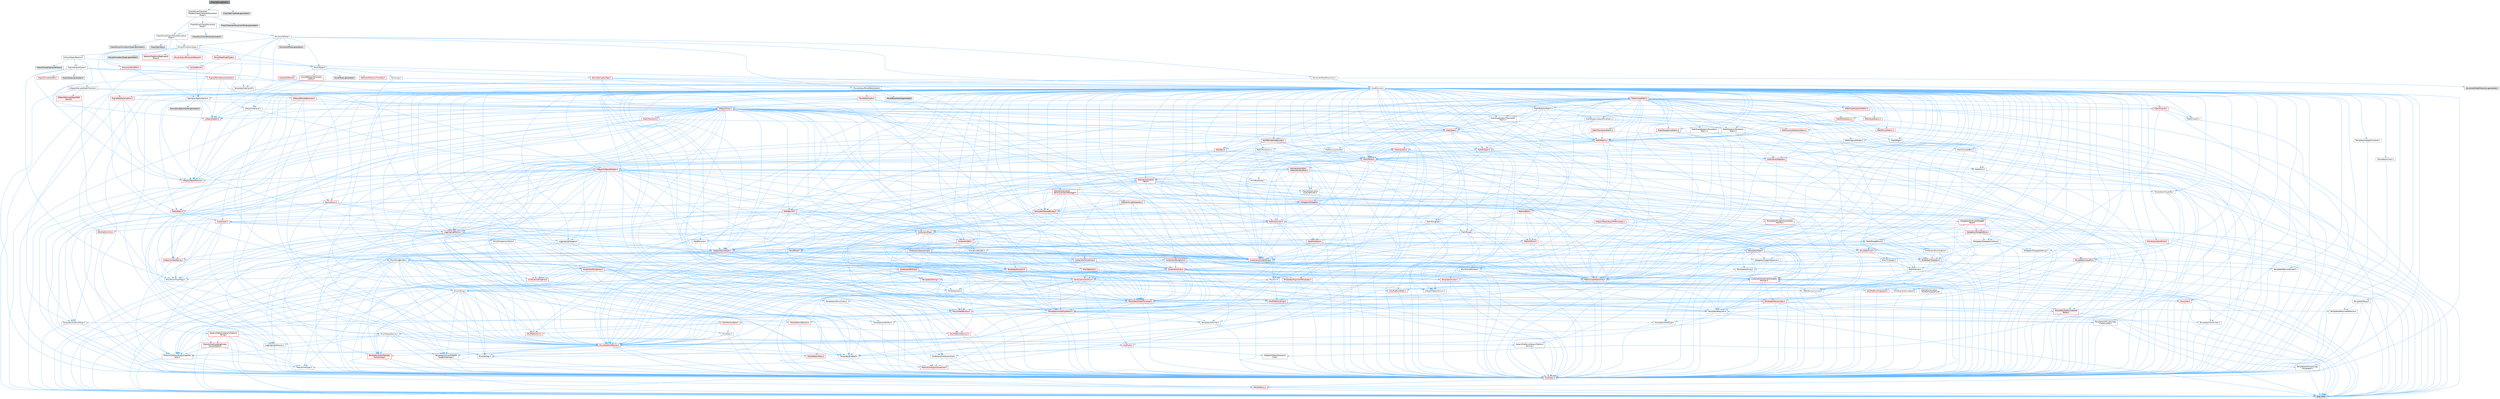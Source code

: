 digraph "ChaosWalkingMode.h"
{
 // INTERACTIVE_SVG=YES
 // LATEX_PDF_SIZE
  bgcolor="transparent";
  edge [fontname=Helvetica,fontsize=10,labelfontname=Helvetica,labelfontsize=10];
  node [fontname=Helvetica,fontsize=10,shape=box,height=0.2,width=0.4];
  Node1 [id="Node000001",label="ChaosWalkingMode.h",height=0.2,width=0.4,color="gray40", fillcolor="grey60", style="filled", fontcolor="black",tooltip=" "];
  Node1 -> Node2 [id="edge1_Node000001_Node000002",color="steelblue1",style="solid",tooltip=" "];
  Node2 [id="Node000002",label="ChaosMover/Character\l/Modes/ChaosCharacterMovement\lMode.h",height=0.2,width=0.4,color="grey40", fillcolor="white", style="filled",URL="$d2/d17/ChaosCharacterMovementMode_8h.html",tooltip=" "];
  Node2 -> Node3 [id="edge2_Node000002_Node000003",color="steelblue1",style="solid",tooltip=" "];
  Node3 [id="Node000003",label="ChaosMover/ChaosMovement\lMode.h",height=0.2,width=0.4,color="grey40", fillcolor="white", style="filled",URL="$d4/dae/ChaosMovementMode_8h.html",tooltip=" "];
  Node3 -> Node4 [id="edge3_Node000003_Node000004",color="steelblue1",style="solid",tooltip=" "];
  Node4 [id="Node000004",label="ChaosMover/ChaosMoverSimulation\lTypes.h",height=0.2,width=0.4,color="grey40", fillcolor="white", style="filled",URL="$d5/de5/ChaosMoverSimulationTypes_8h.html",tooltip=" "];
  Node4 -> Node5 [id="edge4_Node000004_Node000005",color="steelblue1",style="solid",tooltip=" "];
  Node5 [id="Node000005",label="Chaos/Declares.h",height=0.2,width=0.4,color="grey60", fillcolor="#E0E0E0", style="filled",tooltip=" "];
  Node4 -> Node6 [id="edge5_Node000004_Node000006",color="steelblue1",style="solid",tooltip=" "];
  Node6 [id="Node000006",label="CollisionQueryParams.h",height=0.2,width=0.4,color="grey40", fillcolor="white", style="filled",URL="$d0/d44/CollisionQueryParams_8h.html",tooltip=" "];
  Node6 -> Node7 [id="edge6_Node000006_Node000007",color="steelblue1",style="solid",tooltip=" "];
  Node7 [id="Node000007",label="CoreMinimal.h",height=0.2,width=0.4,color="grey40", fillcolor="white", style="filled",URL="$d7/d67/CoreMinimal_8h.html",tooltip=" "];
  Node7 -> Node8 [id="edge7_Node000007_Node000008",color="steelblue1",style="solid",tooltip=" "];
  Node8 [id="Node000008",label="CoreTypes.h",height=0.2,width=0.4,color="red", fillcolor="#FFF0F0", style="filled",URL="$dc/dec/CoreTypes_8h.html",tooltip=" "];
  Node8 -> Node9 [id="edge8_Node000008_Node000009",color="steelblue1",style="solid",tooltip=" "];
  Node9 [id="Node000009",label="HAL/Platform.h",height=0.2,width=0.4,color="red", fillcolor="#FFF0F0", style="filled",URL="$d9/dd0/Platform_8h.html",tooltip=" "];
  Node9 -> Node12 [id="edge9_Node000009_Node000012",color="steelblue1",style="solid",tooltip=" "];
  Node12 [id="Node000012",label="type_traits",height=0.2,width=0.4,color="grey60", fillcolor="#E0E0E0", style="filled",tooltip=" "];
  Node7 -> Node22 [id="edge10_Node000007_Node000022",color="steelblue1",style="solid",tooltip=" "];
  Node22 [id="Node000022",label="CoreFwd.h",height=0.2,width=0.4,color="red", fillcolor="#FFF0F0", style="filled",URL="$d1/d1e/CoreFwd_8h.html",tooltip=" "];
  Node22 -> Node8 [id="edge11_Node000022_Node000008",color="steelblue1",style="solid",tooltip=" "];
  Node22 -> Node23 [id="edge12_Node000022_Node000023",color="steelblue1",style="solid",tooltip=" "];
  Node23 [id="Node000023",label="Containers/ContainersFwd.h",height=0.2,width=0.4,color="grey40", fillcolor="white", style="filled",URL="$d4/d0a/ContainersFwd_8h.html",tooltip=" "];
  Node23 -> Node9 [id="edge13_Node000023_Node000009",color="steelblue1",style="solid",tooltip=" "];
  Node23 -> Node8 [id="edge14_Node000023_Node000008",color="steelblue1",style="solid",tooltip=" "];
  Node23 -> Node24 [id="edge15_Node000023_Node000024",color="steelblue1",style="solid",tooltip=" "];
  Node24 [id="Node000024",label="Traits/IsContiguousContainer.h",height=0.2,width=0.4,color="red", fillcolor="#FFF0F0", style="filled",URL="$d5/d3c/IsContiguousContainer_8h.html",tooltip=" "];
  Node24 -> Node8 [id="edge16_Node000024_Node000008",color="steelblue1",style="solid",tooltip=" "];
  Node22 -> Node28 [id="edge17_Node000022_Node000028",color="steelblue1",style="solid",tooltip=" "];
  Node28 [id="Node000028",label="UObject/UObjectHierarchy\lFwd.h",height=0.2,width=0.4,color="grey40", fillcolor="white", style="filled",URL="$d3/d13/UObjectHierarchyFwd_8h.html",tooltip=" "];
  Node7 -> Node28 [id="edge18_Node000007_Node000028",color="steelblue1",style="solid",tooltip=" "];
  Node7 -> Node23 [id="edge19_Node000007_Node000023",color="steelblue1",style="solid",tooltip=" "];
  Node7 -> Node29 [id="edge20_Node000007_Node000029",color="steelblue1",style="solid",tooltip=" "];
  Node29 [id="Node000029",label="Misc/VarArgs.h",height=0.2,width=0.4,color="grey40", fillcolor="white", style="filled",URL="$d5/d6f/VarArgs_8h.html",tooltip=" "];
  Node29 -> Node8 [id="edge21_Node000029_Node000008",color="steelblue1",style="solid",tooltip=" "];
  Node7 -> Node30 [id="edge22_Node000007_Node000030",color="steelblue1",style="solid",tooltip=" "];
  Node30 [id="Node000030",label="Logging/LogVerbosity.h",height=0.2,width=0.4,color="grey40", fillcolor="white", style="filled",URL="$d2/d8f/LogVerbosity_8h.html",tooltip=" "];
  Node30 -> Node8 [id="edge23_Node000030_Node000008",color="steelblue1",style="solid",tooltip=" "];
  Node7 -> Node31 [id="edge24_Node000007_Node000031",color="steelblue1",style="solid",tooltip=" "];
  Node31 [id="Node000031",label="Misc/OutputDevice.h",height=0.2,width=0.4,color="grey40", fillcolor="white", style="filled",URL="$d7/d32/OutputDevice_8h.html",tooltip=" "];
  Node31 -> Node22 [id="edge25_Node000031_Node000022",color="steelblue1",style="solid",tooltip=" "];
  Node31 -> Node8 [id="edge26_Node000031_Node000008",color="steelblue1",style="solid",tooltip=" "];
  Node31 -> Node30 [id="edge27_Node000031_Node000030",color="steelblue1",style="solid",tooltip=" "];
  Node31 -> Node29 [id="edge28_Node000031_Node000029",color="steelblue1",style="solid",tooltip=" "];
  Node31 -> Node32 [id="edge29_Node000031_Node000032",color="steelblue1",style="solid",tooltip=" "];
  Node32 [id="Node000032",label="Templates/IsArrayOrRefOf\lTypeByPredicate.h",height=0.2,width=0.4,color="grey40", fillcolor="white", style="filled",URL="$d6/da1/IsArrayOrRefOfTypeByPredicate_8h.html",tooltip=" "];
  Node32 -> Node8 [id="edge30_Node000032_Node000008",color="steelblue1",style="solid",tooltip=" "];
  Node31 -> Node33 [id="edge31_Node000031_Node000033",color="steelblue1",style="solid",tooltip=" "];
  Node33 [id="Node000033",label="Templates/IsValidVariadic\lFunctionArg.h",height=0.2,width=0.4,color="red", fillcolor="#FFF0F0", style="filled",URL="$d0/dc8/IsValidVariadicFunctionArg_8h.html",tooltip=" "];
  Node33 -> Node8 [id="edge32_Node000033_Node000008",color="steelblue1",style="solid",tooltip=" "];
  Node33 -> Node12 [id="edge33_Node000033_Node000012",color="steelblue1",style="solid",tooltip=" "];
  Node31 -> Node35 [id="edge34_Node000031_Node000035",color="steelblue1",style="solid",tooltip=" "];
  Node35 [id="Node000035",label="Traits/IsCharEncodingCompatible\lWith.h",height=0.2,width=0.4,color="grey40", fillcolor="white", style="filled",URL="$df/dd1/IsCharEncodingCompatibleWith_8h.html",tooltip=" "];
  Node35 -> Node12 [id="edge35_Node000035_Node000012",color="steelblue1",style="solid",tooltip=" "];
  Node35 -> Node36 [id="edge36_Node000035_Node000036",color="steelblue1",style="solid",tooltip=" "];
  Node36 [id="Node000036",label="Traits/IsCharType.h",height=0.2,width=0.4,color="grey40", fillcolor="white", style="filled",URL="$db/d51/IsCharType_8h.html",tooltip=" "];
  Node36 -> Node8 [id="edge37_Node000036_Node000008",color="steelblue1",style="solid",tooltip=" "];
  Node7 -> Node37 [id="edge38_Node000007_Node000037",color="steelblue1",style="solid",tooltip=" "];
  Node37 [id="Node000037",label="HAL/PlatformCrt.h",height=0.2,width=0.4,color="red", fillcolor="#FFF0F0", style="filled",URL="$d8/d75/PlatformCrt_8h.html",tooltip=" "];
  Node7 -> Node47 [id="edge39_Node000007_Node000047",color="steelblue1",style="solid",tooltip=" "];
  Node47 [id="Node000047",label="HAL/PlatformMisc.h",height=0.2,width=0.4,color="red", fillcolor="#FFF0F0", style="filled",URL="$d0/df5/PlatformMisc_8h.html",tooltip=" "];
  Node47 -> Node8 [id="edge40_Node000047_Node000008",color="steelblue1",style="solid",tooltip=" "];
  Node7 -> Node66 [id="edge41_Node000007_Node000066",color="steelblue1",style="solid",tooltip=" "];
  Node66 [id="Node000066",label="Misc/AssertionMacros.h",height=0.2,width=0.4,color="red", fillcolor="#FFF0F0", style="filled",URL="$d0/dfa/AssertionMacros_8h.html",tooltip=" "];
  Node66 -> Node8 [id="edge42_Node000066_Node000008",color="steelblue1",style="solid",tooltip=" "];
  Node66 -> Node9 [id="edge43_Node000066_Node000009",color="steelblue1",style="solid",tooltip=" "];
  Node66 -> Node47 [id="edge44_Node000066_Node000047",color="steelblue1",style="solid",tooltip=" "];
  Node66 -> Node67 [id="edge45_Node000066_Node000067",color="steelblue1",style="solid",tooltip=" "];
  Node67 [id="Node000067",label="Templates/EnableIf.h",height=0.2,width=0.4,color="grey40", fillcolor="white", style="filled",URL="$d7/d60/EnableIf_8h.html",tooltip=" "];
  Node67 -> Node8 [id="edge46_Node000067_Node000008",color="steelblue1",style="solid",tooltip=" "];
  Node66 -> Node32 [id="edge47_Node000066_Node000032",color="steelblue1",style="solid",tooltip=" "];
  Node66 -> Node33 [id="edge48_Node000066_Node000033",color="steelblue1",style="solid",tooltip=" "];
  Node66 -> Node35 [id="edge49_Node000066_Node000035",color="steelblue1",style="solid",tooltip=" "];
  Node66 -> Node29 [id="edge50_Node000066_Node000029",color="steelblue1",style="solid",tooltip=" "];
  Node7 -> Node75 [id="edge51_Node000007_Node000075",color="steelblue1",style="solid",tooltip=" "];
  Node75 [id="Node000075",label="Templates/IsPointer.h",height=0.2,width=0.4,color="grey40", fillcolor="white", style="filled",URL="$d7/d05/IsPointer_8h.html",tooltip=" "];
  Node75 -> Node8 [id="edge52_Node000075_Node000008",color="steelblue1",style="solid",tooltip=" "];
  Node7 -> Node76 [id="edge53_Node000007_Node000076",color="steelblue1",style="solid",tooltip=" "];
  Node76 [id="Node000076",label="HAL/PlatformMemory.h",height=0.2,width=0.4,color="red", fillcolor="#FFF0F0", style="filled",URL="$de/d68/PlatformMemory_8h.html",tooltip=" "];
  Node76 -> Node8 [id="edge54_Node000076_Node000008",color="steelblue1",style="solid",tooltip=" "];
  Node7 -> Node59 [id="edge55_Node000007_Node000059",color="steelblue1",style="solid",tooltip=" "];
  Node59 [id="Node000059",label="HAL/PlatformAtomics.h",height=0.2,width=0.4,color="red", fillcolor="#FFF0F0", style="filled",URL="$d3/d36/PlatformAtomics_8h.html",tooltip=" "];
  Node59 -> Node8 [id="edge56_Node000059_Node000008",color="steelblue1",style="solid",tooltip=" "];
  Node7 -> Node81 [id="edge57_Node000007_Node000081",color="steelblue1",style="solid",tooltip=" "];
  Node81 [id="Node000081",label="Misc/Exec.h",height=0.2,width=0.4,color="grey40", fillcolor="white", style="filled",URL="$de/ddb/Exec_8h.html",tooltip=" "];
  Node81 -> Node8 [id="edge58_Node000081_Node000008",color="steelblue1",style="solid",tooltip=" "];
  Node81 -> Node66 [id="edge59_Node000081_Node000066",color="steelblue1",style="solid",tooltip=" "];
  Node7 -> Node82 [id="edge60_Node000007_Node000082",color="steelblue1",style="solid",tooltip=" "];
  Node82 [id="Node000082",label="HAL/MemoryBase.h",height=0.2,width=0.4,color="red", fillcolor="#FFF0F0", style="filled",URL="$d6/d9f/MemoryBase_8h.html",tooltip=" "];
  Node82 -> Node8 [id="edge61_Node000082_Node000008",color="steelblue1",style="solid",tooltip=" "];
  Node82 -> Node59 [id="edge62_Node000082_Node000059",color="steelblue1",style="solid",tooltip=" "];
  Node82 -> Node37 [id="edge63_Node000082_Node000037",color="steelblue1",style="solid",tooltip=" "];
  Node82 -> Node81 [id="edge64_Node000082_Node000081",color="steelblue1",style="solid",tooltip=" "];
  Node82 -> Node31 [id="edge65_Node000082_Node000031",color="steelblue1",style="solid",tooltip=" "];
  Node7 -> Node92 [id="edge66_Node000007_Node000092",color="steelblue1",style="solid",tooltip=" "];
  Node92 [id="Node000092",label="HAL/UnrealMemory.h",height=0.2,width=0.4,color="red", fillcolor="#FFF0F0", style="filled",URL="$d9/d96/UnrealMemory_8h.html",tooltip=" "];
  Node92 -> Node8 [id="edge67_Node000092_Node000008",color="steelblue1",style="solid",tooltip=" "];
  Node92 -> Node82 [id="edge68_Node000092_Node000082",color="steelblue1",style="solid",tooltip=" "];
  Node92 -> Node76 [id="edge69_Node000092_Node000076",color="steelblue1",style="solid",tooltip=" "];
  Node92 -> Node75 [id="edge70_Node000092_Node000075",color="steelblue1",style="solid",tooltip=" "];
  Node7 -> Node94 [id="edge71_Node000007_Node000094",color="steelblue1",style="solid",tooltip=" "];
  Node94 [id="Node000094",label="Templates/IsArithmetic.h",height=0.2,width=0.4,color="grey40", fillcolor="white", style="filled",URL="$d2/d5d/IsArithmetic_8h.html",tooltip=" "];
  Node94 -> Node8 [id="edge72_Node000094_Node000008",color="steelblue1",style="solid",tooltip=" "];
  Node7 -> Node88 [id="edge73_Node000007_Node000088",color="steelblue1",style="solid",tooltip=" "];
  Node88 [id="Node000088",label="Templates/AndOrNot.h",height=0.2,width=0.4,color="grey40", fillcolor="white", style="filled",URL="$db/d0a/AndOrNot_8h.html",tooltip=" "];
  Node88 -> Node8 [id="edge74_Node000088_Node000008",color="steelblue1",style="solid",tooltip=" "];
  Node7 -> Node95 [id="edge75_Node000007_Node000095",color="steelblue1",style="solid",tooltip=" "];
  Node95 [id="Node000095",label="Templates/IsPODType.h",height=0.2,width=0.4,color="grey40", fillcolor="white", style="filled",URL="$d7/db1/IsPODType_8h.html",tooltip=" "];
  Node95 -> Node8 [id="edge76_Node000095_Node000008",color="steelblue1",style="solid",tooltip=" "];
  Node7 -> Node96 [id="edge77_Node000007_Node000096",color="steelblue1",style="solid",tooltip=" "];
  Node96 [id="Node000096",label="Templates/IsUECoreType.h",height=0.2,width=0.4,color="grey40", fillcolor="white", style="filled",URL="$d1/db8/IsUECoreType_8h.html",tooltip=" "];
  Node96 -> Node8 [id="edge78_Node000096_Node000008",color="steelblue1",style="solid",tooltip=" "];
  Node96 -> Node12 [id="edge79_Node000096_Node000012",color="steelblue1",style="solid",tooltip=" "];
  Node7 -> Node89 [id="edge80_Node000007_Node000089",color="steelblue1",style="solid",tooltip=" "];
  Node89 [id="Node000089",label="Templates/IsTriviallyCopy\lConstructible.h",height=0.2,width=0.4,color="grey40", fillcolor="white", style="filled",URL="$d3/d78/IsTriviallyCopyConstructible_8h.html",tooltip=" "];
  Node89 -> Node8 [id="edge81_Node000089_Node000008",color="steelblue1",style="solid",tooltip=" "];
  Node89 -> Node12 [id="edge82_Node000089_Node000012",color="steelblue1",style="solid",tooltip=" "];
  Node7 -> Node97 [id="edge83_Node000007_Node000097",color="steelblue1",style="solid",tooltip=" "];
  Node97 [id="Node000097",label="Templates/UnrealTypeTraits.h",height=0.2,width=0.4,color="red", fillcolor="#FFF0F0", style="filled",URL="$d2/d2d/UnrealTypeTraits_8h.html",tooltip=" "];
  Node97 -> Node8 [id="edge84_Node000097_Node000008",color="steelblue1",style="solid",tooltip=" "];
  Node97 -> Node75 [id="edge85_Node000097_Node000075",color="steelblue1",style="solid",tooltip=" "];
  Node97 -> Node66 [id="edge86_Node000097_Node000066",color="steelblue1",style="solid",tooltip=" "];
  Node97 -> Node88 [id="edge87_Node000097_Node000088",color="steelblue1",style="solid",tooltip=" "];
  Node97 -> Node67 [id="edge88_Node000097_Node000067",color="steelblue1",style="solid",tooltip=" "];
  Node97 -> Node94 [id="edge89_Node000097_Node000094",color="steelblue1",style="solid",tooltip=" "];
  Node97 -> Node95 [id="edge90_Node000097_Node000095",color="steelblue1",style="solid",tooltip=" "];
  Node97 -> Node96 [id="edge91_Node000097_Node000096",color="steelblue1",style="solid",tooltip=" "];
  Node97 -> Node89 [id="edge92_Node000097_Node000089",color="steelblue1",style="solid",tooltip=" "];
  Node7 -> Node67 [id="edge93_Node000007_Node000067",color="steelblue1",style="solid",tooltip=" "];
  Node7 -> Node99 [id="edge94_Node000007_Node000099",color="steelblue1",style="solid",tooltip=" "];
  Node99 [id="Node000099",label="Templates/RemoveReference.h",height=0.2,width=0.4,color="grey40", fillcolor="white", style="filled",URL="$da/dbe/RemoveReference_8h.html",tooltip=" "];
  Node99 -> Node8 [id="edge95_Node000099_Node000008",color="steelblue1",style="solid",tooltip=" "];
  Node7 -> Node100 [id="edge96_Node000007_Node000100",color="steelblue1",style="solid",tooltip=" "];
  Node100 [id="Node000100",label="Templates/IntegralConstant.h",height=0.2,width=0.4,color="grey40", fillcolor="white", style="filled",URL="$db/d1b/IntegralConstant_8h.html",tooltip=" "];
  Node100 -> Node8 [id="edge97_Node000100_Node000008",color="steelblue1",style="solid",tooltip=" "];
  Node7 -> Node101 [id="edge98_Node000007_Node000101",color="steelblue1",style="solid",tooltip=" "];
  Node101 [id="Node000101",label="Templates/IsClass.h",height=0.2,width=0.4,color="grey40", fillcolor="white", style="filled",URL="$db/dcb/IsClass_8h.html",tooltip=" "];
  Node101 -> Node8 [id="edge99_Node000101_Node000008",color="steelblue1",style="solid",tooltip=" "];
  Node7 -> Node102 [id="edge100_Node000007_Node000102",color="steelblue1",style="solid",tooltip=" "];
  Node102 [id="Node000102",label="Templates/TypeCompatible\lBytes.h",height=0.2,width=0.4,color="red", fillcolor="#FFF0F0", style="filled",URL="$df/d0a/TypeCompatibleBytes_8h.html",tooltip=" "];
  Node102 -> Node8 [id="edge101_Node000102_Node000008",color="steelblue1",style="solid",tooltip=" "];
  Node102 -> Node12 [id="edge102_Node000102_Node000012",color="steelblue1",style="solid",tooltip=" "];
  Node7 -> Node24 [id="edge103_Node000007_Node000024",color="steelblue1",style="solid",tooltip=" "];
  Node7 -> Node103 [id="edge104_Node000007_Node000103",color="steelblue1",style="solid",tooltip=" "];
  Node103 [id="Node000103",label="Templates/UnrealTemplate.h",height=0.2,width=0.4,color="red", fillcolor="#FFF0F0", style="filled",URL="$d4/d24/UnrealTemplate_8h.html",tooltip=" "];
  Node103 -> Node8 [id="edge105_Node000103_Node000008",color="steelblue1",style="solid",tooltip=" "];
  Node103 -> Node75 [id="edge106_Node000103_Node000075",color="steelblue1",style="solid",tooltip=" "];
  Node103 -> Node92 [id="edge107_Node000103_Node000092",color="steelblue1",style="solid",tooltip=" "];
  Node103 -> Node97 [id="edge108_Node000103_Node000097",color="steelblue1",style="solid",tooltip=" "];
  Node103 -> Node99 [id="edge109_Node000103_Node000099",color="steelblue1",style="solid",tooltip=" "];
  Node103 -> Node69 [id="edge110_Node000103_Node000069",color="steelblue1",style="solid",tooltip=" "];
  Node69 [id="Node000069",label="Templates/Requires.h",height=0.2,width=0.4,color="grey40", fillcolor="white", style="filled",URL="$dc/d96/Requires_8h.html",tooltip=" "];
  Node69 -> Node67 [id="edge111_Node000069_Node000067",color="steelblue1",style="solid",tooltip=" "];
  Node69 -> Node12 [id="edge112_Node000069_Node000012",color="steelblue1",style="solid",tooltip=" "];
  Node103 -> Node102 [id="edge113_Node000103_Node000102",color="steelblue1",style="solid",tooltip=" "];
  Node103 -> Node24 [id="edge114_Node000103_Node000024",color="steelblue1",style="solid",tooltip=" "];
  Node103 -> Node12 [id="edge115_Node000103_Node000012",color="steelblue1",style="solid",tooltip=" "];
  Node7 -> Node52 [id="edge116_Node000007_Node000052",color="steelblue1",style="solid",tooltip=" "];
  Node52 [id="Node000052",label="Math/NumericLimits.h",height=0.2,width=0.4,color="grey40", fillcolor="white", style="filled",URL="$df/d1b/NumericLimits_8h.html",tooltip=" "];
  Node52 -> Node8 [id="edge117_Node000052_Node000008",color="steelblue1",style="solid",tooltip=" "];
  Node7 -> Node107 [id="edge118_Node000007_Node000107",color="steelblue1",style="solid",tooltip=" "];
  Node107 [id="Node000107",label="HAL/PlatformMath.h",height=0.2,width=0.4,color="red", fillcolor="#FFF0F0", style="filled",URL="$dc/d53/PlatformMath_8h.html",tooltip=" "];
  Node107 -> Node8 [id="edge119_Node000107_Node000008",color="steelblue1",style="solid",tooltip=" "];
  Node7 -> Node90 [id="edge120_Node000007_Node000090",color="steelblue1",style="solid",tooltip=" "];
  Node90 [id="Node000090",label="Templates/IsTriviallyCopy\lAssignable.h",height=0.2,width=0.4,color="grey40", fillcolor="white", style="filled",URL="$d2/df2/IsTriviallyCopyAssignable_8h.html",tooltip=" "];
  Node90 -> Node8 [id="edge121_Node000090_Node000008",color="steelblue1",style="solid",tooltip=" "];
  Node90 -> Node12 [id="edge122_Node000090_Node000012",color="steelblue1",style="solid",tooltip=" "];
  Node7 -> Node115 [id="edge123_Node000007_Node000115",color="steelblue1",style="solid",tooltip=" "];
  Node115 [id="Node000115",label="Templates/MemoryOps.h",height=0.2,width=0.4,color="red", fillcolor="#FFF0F0", style="filled",URL="$db/dea/MemoryOps_8h.html",tooltip=" "];
  Node115 -> Node8 [id="edge124_Node000115_Node000008",color="steelblue1",style="solid",tooltip=" "];
  Node115 -> Node92 [id="edge125_Node000115_Node000092",color="steelblue1",style="solid",tooltip=" "];
  Node115 -> Node90 [id="edge126_Node000115_Node000090",color="steelblue1",style="solid",tooltip=" "];
  Node115 -> Node89 [id="edge127_Node000115_Node000089",color="steelblue1",style="solid",tooltip=" "];
  Node115 -> Node69 [id="edge128_Node000115_Node000069",color="steelblue1",style="solid",tooltip=" "];
  Node115 -> Node97 [id="edge129_Node000115_Node000097",color="steelblue1",style="solid",tooltip=" "];
  Node115 -> Node12 [id="edge130_Node000115_Node000012",color="steelblue1",style="solid",tooltip=" "];
  Node7 -> Node116 [id="edge131_Node000007_Node000116",color="steelblue1",style="solid",tooltip=" "];
  Node116 [id="Node000116",label="Containers/ContainerAllocation\lPolicies.h",height=0.2,width=0.4,color="red", fillcolor="#FFF0F0", style="filled",URL="$d7/dff/ContainerAllocationPolicies_8h.html",tooltip=" "];
  Node116 -> Node8 [id="edge132_Node000116_Node000008",color="steelblue1",style="solid",tooltip=" "];
  Node116 -> Node116 [id="edge133_Node000116_Node000116",color="steelblue1",style="solid",tooltip=" "];
  Node116 -> Node107 [id="edge134_Node000116_Node000107",color="steelblue1",style="solid",tooltip=" "];
  Node116 -> Node92 [id="edge135_Node000116_Node000092",color="steelblue1",style="solid",tooltip=" "];
  Node116 -> Node52 [id="edge136_Node000116_Node000052",color="steelblue1",style="solid",tooltip=" "];
  Node116 -> Node66 [id="edge137_Node000116_Node000066",color="steelblue1",style="solid",tooltip=" "];
  Node116 -> Node115 [id="edge138_Node000116_Node000115",color="steelblue1",style="solid",tooltip=" "];
  Node116 -> Node102 [id="edge139_Node000116_Node000102",color="steelblue1",style="solid",tooltip=" "];
  Node116 -> Node12 [id="edge140_Node000116_Node000012",color="steelblue1",style="solid",tooltip=" "];
  Node7 -> Node119 [id="edge141_Node000007_Node000119",color="steelblue1",style="solid",tooltip=" "];
  Node119 [id="Node000119",label="Templates/IsEnumClass.h",height=0.2,width=0.4,color="grey40", fillcolor="white", style="filled",URL="$d7/d15/IsEnumClass_8h.html",tooltip=" "];
  Node119 -> Node8 [id="edge142_Node000119_Node000008",color="steelblue1",style="solid",tooltip=" "];
  Node119 -> Node88 [id="edge143_Node000119_Node000088",color="steelblue1",style="solid",tooltip=" "];
  Node7 -> Node120 [id="edge144_Node000007_Node000120",color="steelblue1",style="solid",tooltip=" "];
  Node120 [id="Node000120",label="HAL/PlatformProperties.h",height=0.2,width=0.4,color="red", fillcolor="#FFF0F0", style="filled",URL="$d9/db0/PlatformProperties_8h.html",tooltip=" "];
  Node120 -> Node8 [id="edge145_Node000120_Node000008",color="steelblue1",style="solid",tooltip=" "];
  Node7 -> Node123 [id="edge146_Node000007_Node000123",color="steelblue1",style="solid",tooltip=" "];
  Node123 [id="Node000123",label="Misc/EngineVersionBase.h",height=0.2,width=0.4,color="grey40", fillcolor="white", style="filled",URL="$d5/d2b/EngineVersionBase_8h.html",tooltip=" "];
  Node123 -> Node8 [id="edge147_Node000123_Node000008",color="steelblue1",style="solid",tooltip=" "];
  Node7 -> Node124 [id="edge148_Node000007_Node000124",color="steelblue1",style="solid",tooltip=" "];
  Node124 [id="Node000124",label="Internationalization\l/TextNamespaceFwd.h",height=0.2,width=0.4,color="grey40", fillcolor="white", style="filled",URL="$d8/d97/TextNamespaceFwd_8h.html",tooltip=" "];
  Node124 -> Node8 [id="edge149_Node000124_Node000008",color="steelblue1",style="solid",tooltip=" "];
  Node7 -> Node125 [id="edge150_Node000007_Node000125",color="steelblue1",style="solid",tooltip=" "];
  Node125 [id="Node000125",label="Serialization/Archive.h",height=0.2,width=0.4,color="red", fillcolor="#FFF0F0", style="filled",URL="$d7/d3b/Archive_8h.html",tooltip=" "];
  Node125 -> Node22 [id="edge151_Node000125_Node000022",color="steelblue1",style="solid",tooltip=" "];
  Node125 -> Node8 [id="edge152_Node000125_Node000008",color="steelblue1",style="solid",tooltip=" "];
  Node125 -> Node120 [id="edge153_Node000125_Node000120",color="steelblue1",style="solid",tooltip=" "];
  Node125 -> Node124 [id="edge154_Node000125_Node000124",color="steelblue1",style="solid",tooltip=" "];
  Node125 -> Node66 [id="edge155_Node000125_Node000066",color="steelblue1",style="solid",tooltip=" "];
  Node125 -> Node123 [id="edge156_Node000125_Node000123",color="steelblue1",style="solid",tooltip=" "];
  Node125 -> Node29 [id="edge157_Node000125_Node000029",color="steelblue1",style="solid",tooltip=" "];
  Node125 -> Node67 [id="edge158_Node000125_Node000067",color="steelblue1",style="solid",tooltip=" "];
  Node125 -> Node32 [id="edge159_Node000125_Node000032",color="steelblue1",style="solid",tooltip=" "];
  Node125 -> Node119 [id="edge160_Node000125_Node000119",color="steelblue1",style="solid",tooltip=" "];
  Node125 -> Node33 [id="edge161_Node000125_Node000033",color="steelblue1",style="solid",tooltip=" "];
  Node125 -> Node103 [id="edge162_Node000125_Node000103",color="steelblue1",style="solid",tooltip=" "];
  Node125 -> Node35 [id="edge163_Node000125_Node000035",color="steelblue1",style="solid",tooltip=" "];
  Node125 -> Node128 [id="edge164_Node000125_Node000128",color="steelblue1",style="solid",tooltip=" "];
  Node128 [id="Node000128",label="UObject/ObjectVersion.h",height=0.2,width=0.4,color="grey40", fillcolor="white", style="filled",URL="$da/d63/ObjectVersion_8h.html",tooltip=" "];
  Node128 -> Node8 [id="edge165_Node000128_Node000008",color="steelblue1",style="solid",tooltip=" "];
  Node7 -> Node129 [id="edge166_Node000007_Node000129",color="steelblue1",style="solid",tooltip=" "];
  Node129 [id="Node000129",label="Templates/Less.h",height=0.2,width=0.4,color="grey40", fillcolor="white", style="filled",URL="$de/dc8/Less_8h.html",tooltip=" "];
  Node129 -> Node8 [id="edge167_Node000129_Node000008",color="steelblue1",style="solid",tooltip=" "];
  Node129 -> Node103 [id="edge168_Node000129_Node000103",color="steelblue1",style="solid",tooltip=" "];
  Node7 -> Node130 [id="edge169_Node000007_Node000130",color="steelblue1",style="solid",tooltip=" "];
  Node130 [id="Node000130",label="Templates/Sorting.h",height=0.2,width=0.4,color="red", fillcolor="#FFF0F0", style="filled",URL="$d3/d9e/Sorting_8h.html",tooltip=" "];
  Node130 -> Node8 [id="edge170_Node000130_Node000008",color="steelblue1",style="solid",tooltip=" "];
  Node130 -> Node107 [id="edge171_Node000130_Node000107",color="steelblue1",style="solid",tooltip=" "];
  Node130 -> Node129 [id="edge172_Node000130_Node000129",color="steelblue1",style="solid",tooltip=" "];
  Node7 -> Node141 [id="edge173_Node000007_Node000141",color="steelblue1",style="solid",tooltip=" "];
  Node141 [id="Node000141",label="Misc/Char.h",height=0.2,width=0.4,color="red", fillcolor="#FFF0F0", style="filled",URL="$d0/d58/Char_8h.html",tooltip=" "];
  Node141 -> Node8 [id="edge174_Node000141_Node000008",color="steelblue1",style="solid",tooltip=" "];
  Node141 -> Node12 [id="edge175_Node000141_Node000012",color="steelblue1",style="solid",tooltip=" "];
  Node7 -> Node144 [id="edge176_Node000007_Node000144",color="steelblue1",style="solid",tooltip=" "];
  Node144 [id="Node000144",label="GenericPlatform/GenericPlatform\lStricmp.h",height=0.2,width=0.4,color="grey40", fillcolor="white", style="filled",URL="$d2/d86/GenericPlatformStricmp_8h.html",tooltip=" "];
  Node144 -> Node8 [id="edge177_Node000144_Node000008",color="steelblue1",style="solid",tooltip=" "];
  Node7 -> Node145 [id="edge178_Node000007_Node000145",color="steelblue1",style="solid",tooltip=" "];
  Node145 [id="Node000145",label="GenericPlatform/GenericPlatform\lString.h",height=0.2,width=0.4,color="red", fillcolor="#FFF0F0", style="filled",URL="$dd/d20/GenericPlatformString_8h.html",tooltip=" "];
  Node145 -> Node8 [id="edge179_Node000145_Node000008",color="steelblue1",style="solid",tooltip=" "];
  Node145 -> Node144 [id="edge180_Node000145_Node000144",color="steelblue1",style="solid",tooltip=" "];
  Node145 -> Node67 [id="edge181_Node000145_Node000067",color="steelblue1",style="solid",tooltip=" "];
  Node145 -> Node35 [id="edge182_Node000145_Node000035",color="steelblue1",style="solid",tooltip=" "];
  Node145 -> Node146 [id="edge183_Node000145_Node000146",color="steelblue1",style="solid",tooltip=" "];
  Node146 [id="Node000146",label="Traits/IsCharEncodingSimply\lConvertibleTo.h",height=0.2,width=0.4,color="red", fillcolor="#FFF0F0", style="filled",URL="$d4/dee/IsCharEncodingSimplyConvertibleTo_8h.html",tooltip=" "];
  Node146 -> Node12 [id="edge184_Node000146_Node000012",color="steelblue1",style="solid",tooltip=" "];
  Node146 -> Node35 [id="edge185_Node000146_Node000035",color="steelblue1",style="solid",tooltip=" "];
  Node146 -> Node36 [id="edge186_Node000146_Node000036",color="steelblue1",style="solid",tooltip=" "];
  Node145 -> Node36 [id="edge187_Node000145_Node000036",color="steelblue1",style="solid",tooltip=" "];
  Node145 -> Node12 [id="edge188_Node000145_Node000012",color="steelblue1",style="solid",tooltip=" "];
  Node7 -> Node78 [id="edge189_Node000007_Node000078",color="steelblue1",style="solid",tooltip=" "];
  Node78 [id="Node000078",label="HAL/PlatformString.h",height=0.2,width=0.4,color="red", fillcolor="#FFF0F0", style="filled",URL="$db/db5/PlatformString_8h.html",tooltip=" "];
  Node78 -> Node8 [id="edge190_Node000078_Node000008",color="steelblue1",style="solid",tooltip=" "];
  Node7 -> Node148 [id="edge191_Node000007_Node000148",color="steelblue1",style="solid",tooltip=" "];
  Node148 [id="Node000148",label="Misc/CString.h",height=0.2,width=0.4,color="grey40", fillcolor="white", style="filled",URL="$d2/d49/CString_8h.html",tooltip=" "];
  Node148 -> Node8 [id="edge192_Node000148_Node000008",color="steelblue1",style="solid",tooltip=" "];
  Node148 -> Node37 [id="edge193_Node000148_Node000037",color="steelblue1",style="solid",tooltip=" "];
  Node148 -> Node78 [id="edge194_Node000148_Node000078",color="steelblue1",style="solid",tooltip=" "];
  Node148 -> Node66 [id="edge195_Node000148_Node000066",color="steelblue1",style="solid",tooltip=" "];
  Node148 -> Node141 [id="edge196_Node000148_Node000141",color="steelblue1",style="solid",tooltip=" "];
  Node148 -> Node29 [id="edge197_Node000148_Node000029",color="steelblue1",style="solid",tooltip=" "];
  Node148 -> Node32 [id="edge198_Node000148_Node000032",color="steelblue1",style="solid",tooltip=" "];
  Node148 -> Node33 [id="edge199_Node000148_Node000033",color="steelblue1",style="solid",tooltip=" "];
  Node148 -> Node35 [id="edge200_Node000148_Node000035",color="steelblue1",style="solid",tooltip=" "];
  Node7 -> Node149 [id="edge201_Node000007_Node000149",color="steelblue1",style="solid",tooltip=" "];
  Node149 [id="Node000149",label="Misc/Crc.h",height=0.2,width=0.4,color="grey40", fillcolor="white", style="filled",URL="$d4/dd2/Crc_8h.html",tooltip=" "];
  Node149 -> Node8 [id="edge202_Node000149_Node000008",color="steelblue1",style="solid",tooltip=" "];
  Node149 -> Node78 [id="edge203_Node000149_Node000078",color="steelblue1",style="solid",tooltip=" "];
  Node149 -> Node66 [id="edge204_Node000149_Node000066",color="steelblue1",style="solid",tooltip=" "];
  Node149 -> Node148 [id="edge205_Node000149_Node000148",color="steelblue1",style="solid",tooltip=" "];
  Node149 -> Node141 [id="edge206_Node000149_Node000141",color="steelblue1",style="solid",tooltip=" "];
  Node149 -> Node97 [id="edge207_Node000149_Node000097",color="steelblue1",style="solid",tooltip=" "];
  Node149 -> Node36 [id="edge208_Node000149_Node000036",color="steelblue1",style="solid",tooltip=" "];
  Node7 -> Node140 [id="edge209_Node000007_Node000140",color="steelblue1",style="solid",tooltip=" "];
  Node140 [id="Node000140",label="Math/UnrealMathUtility.h",height=0.2,width=0.4,color="red", fillcolor="#FFF0F0", style="filled",URL="$db/db8/UnrealMathUtility_8h.html",tooltip=" "];
  Node140 -> Node8 [id="edge210_Node000140_Node000008",color="steelblue1",style="solid",tooltip=" "];
  Node140 -> Node66 [id="edge211_Node000140_Node000066",color="steelblue1",style="solid",tooltip=" "];
  Node140 -> Node107 [id="edge212_Node000140_Node000107",color="steelblue1",style="solid",tooltip=" "];
  Node140 -> Node69 [id="edge213_Node000140_Node000069",color="steelblue1",style="solid",tooltip=" "];
  Node7 -> Node150 [id="edge214_Node000007_Node000150",color="steelblue1",style="solid",tooltip=" "];
  Node150 [id="Node000150",label="Containers/UnrealString.h",height=0.2,width=0.4,color="red", fillcolor="#FFF0F0", style="filled",URL="$d5/dba/UnrealString_8h.html",tooltip=" "];
  Node7 -> Node154 [id="edge215_Node000007_Node000154",color="steelblue1",style="solid",tooltip=" "];
  Node154 [id="Node000154",label="Containers/Array.h",height=0.2,width=0.4,color="red", fillcolor="#FFF0F0", style="filled",URL="$df/dd0/Array_8h.html",tooltip=" "];
  Node154 -> Node8 [id="edge216_Node000154_Node000008",color="steelblue1",style="solid",tooltip=" "];
  Node154 -> Node66 [id="edge217_Node000154_Node000066",color="steelblue1",style="solid",tooltip=" "];
  Node154 -> Node92 [id="edge218_Node000154_Node000092",color="steelblue1",style="solid",tooltip=" "];
  Node154 -> Node97 [id="edge219_Node000154_Node000097",color="steelblue1",style="solid",tooltip=" "];
  Node154 -> Node103 [id="edge220_Node000154_Node000103",color="steelblue1",style="solid",tooltip=" "];
  Node154 -> Node116 [id="edge221_Node000154_Node000116",color="steelblue1",style="solid",tooltip=" "];
  Node154 -> Node125 [id="edge222_Node000154_Node000125",color="steelblue1",style="solid",tooltip=" "];
  Node154 -> Node133 [id="edge223_Node000154_Node000133",color="steelblue1",style="solid",tooltip=" "];
  Node133 [id="Node000133",label="Templates/Invoke.h",height=0.2,width=0.4,color="red", fillcolor="#FFF0F0", style="filled",URL="$d7/deb/Invoke_8h.html",tooltip=" "];
  Node133 -> Node8 [id="edge224_Node000133_Node000008",color="steelblue1",style="solid",tooltip=" "];
  Node133 -> Node103 [id="edge225_Node000133_Node000103",color="steelblue1",style="solid",tooltip=" "];
  Node133 -> Node12 [id="edge226_Node000133_Node000012",color="steelblue1",style="solid",tooltip=" "];
  Node154 -> Node129 [id="edge227_Node000154_Node000129",color="steelblue1",style="solid",tooltip=" "];
  Node154 -> Node69 [id="edge228_Node000154_Node000069",color="steelblue1",style="solid",tooltip=" "];
  Node154 -> Node130 [id="edge229_Node000154_Node000130",color="steelblue1",style="solid",tooltip=" "];
  Node154 -> Node177 [id="edge230_Node000154_Node000177",color="steelblue1",style="solid",tooltip=" "];
  Node177 [id="Node000177",label="Templates/AlignmentTemplates.h",height=0.2,width=0.4,color="red", fillcolor="#FFF0F0", style="filled",URL="$dd/d32/AlignmentTemplates_8h.html",tooltip=" "];
  Node177 -> Node8 [id="edge231_Node000177_Node000008",color="steelblue1",style="solid",tooltip=" "];
  Node177 -> Node75 [id="edge232_Node000177_Node000075",color="steelblue1",style="solid",tooltip=" "];
  Node154 -> Node12 [id="edge233_Node000154_Node000012",color="steelblue1",style="solid",tooltip=" "];
  Node7 -> Node178 [id="edge234_Node000007_Node000178",color="steelblue1",style="solid",tooltip=" "];
  Node178 [id="Node000178",label="Misc/FrameNumber.h",height=0.2,width=0.4,color="grey40", fillcolor="white", style="filled",URL="$dd/dbd/FrameNumber_8h.html",tooltip=" "];
  Node178 -> Node8 [id="edge235_Node000178_Node000008",color="steelblue1",style="solid",tooltip=" "];
  Node178 -> Node52 [id="edge236_Node000178_Node000052",color="steelblue1",style="solid",tooltip=" "];
  Node178 -> Node140 [id="edge237_Node000178_Node000140",color="steelblue1",style="solid",tooltip=" "];
  Node178 -> Node67 [id="edge238_Node000178_Node000067",color="steelblue1",style="solid",tooltip=" "];
  Node178 -> Node97 [id="edge239_Node000178_Node000097",color="steelblue1",style="solid",tooltip=" "];
  Node7 -> Node179 [id="edge240_Node000007_Node000179",color="steelblue1",style="solid",tooltip=" "];
  Node179 [id="Node000179",label="Misc/Timespan.h",height=0.2,width=0.4,color="grey40", fillcolor="white", style="filled",URL="$da/dd9/Timespan_8h.html",tooltip=" "];
  Node179 -> Node8 [id="edge241_Node000179_Node000008",color="steelblue1",style="solid",tooltip=" "];
  Node179 -> Node180 [id="edge242_Node000179_Node000180",color="steelblue1",style="solid",tooltip=" "];
  Node180 [id="Node000180",label="Math/Interval.h",height=0.2,width=0.4,color="grey40", fillcolor="white", style="filled",URL="$d1/d55/Interval_8h.html",tooltip=" "];
  Node180 -> Node8 [id="edge243_Node000180_Node000008",color="steelblue1",style="solid",tooltip=" "];
  Node180 -> Node94 [id="edge244_Node000180_Node000094",color="steelblue1",style="solid",tooltip=" "];
  Node180 -> Node97 [id="edge245_Node000180_Node000097",color="steelblue1",style="solid",tooltip=" "];
  Node180 -> Node52 [id="edge246_Node000180_Node000052",color="steelblue1",style="solid",tooltip=" "];
  Node180 -> Node140 [id="edge247_Node000180_Node000140",color="steelblue1",style="solid",tooltip=" "];
  Node179 -> Node140 [id="edge248_Node000179_Node000140",color="steelblue1",style="solid",tooltip=" "];
  Node179 -> Node66 [id="edge249_Node000179_Node000066",color="steelblue1",style="solid",tooltip=" "];
  Node7 -> Node181 [id="edge250_Node000007_Node000181",color="steelblue1",style="solid",tooltip=" "];
  Node181 [id="Node000181",label="Containers/StringConv.h",height=0.2,width=0.4,color="red", fillcolor="#FFF0F0", style="filled",URL="$d3/ddf/StringConv_8h.html",tooltip=" "];
  Node181 -> Node8 [id="edge251_Node000181_Node000008",color="steelblue1",style="solid",tooltip=" "];
  Node181 -> Node66 [id="edge252_Node000181_Node000066",color="steelblue1",style="solid",tooltip=" "];
  Node181 -> Node116 [id="edge253_Node000181_Node000116",color="steelblue1",style="solid",tooltip=" "];
  Node181 -> Node154 [id="edge254_Node000181_Node000154",color="steelblue1",style="solid",tooltip=" "];
  Node181 -> Node148 [id="edge255_Node000181_Node000148",color="steelblue1",style="solid",tooltip=" "];
  Node181 -> Node182 [id="edge256_Node000181_Node000182",color="steelblue1",style="solid",tooltip=" "];
  Node182 [id="Node000182",label="Templates/IsArray.h",height=0.2,width=0.4,color="grey40", fillcolor="white", style="filled",URL="$d8/d8d/IsArray_8h.html",tooltip=" "];
  Node182 -> Node8 [id="edge257_Node000182_Node000008",color="steelblue1",style="solid",tooltip=" "];
  Node181 -> Node103 [id="edge258_Node000181_Node000103",color="steelblue1",style="solid",tooltip=" "];
  Node181 -> Node97 [id="edge259_Node000181_Node000097",color="steelblue1",style="solid",tooltip=" "];
  Node181 -> Node35 [id="edge260_Node000181_Node000035",color="steelblue1",style="solid",tooltip=" "];
  Node181 -> Node24 [id="edge261_Node000181_Node000024",color="steelblue1",style="solid",tooltip=" "];
  Node181 -> Node12 [id="edge262_Node000181_Node000012",color="steelblue1",style="solid",tooltip=" "];
  Node7 -> Node183 [id="edge263_Node000007_Node000183",color="steelblue1",style="solid",tooltip=" "];
  Node183 [id="Node000183",label="UObject/UnrealNames.h",height=0.2,width=0.4,color="red", fillcolor="#FFF0F0", style="filled",URL="$d8/db1/UnrealNames_8h.html",tooltip=" "];
  Node183 -> Node8 [id="edge264_Node000183_Node000008",color="steelblue1",style="solid",tooltip=" "];
  Node7 -> Node185 [id="edge265_Node000007_Node000185",color="steelblue1",style="solid",tooltip=" "];
  Node185 [id="Node000185",label="UObject/NameTypes.h",height=0.2,width=0.4,color="red", fillcolor="#FFF0F0", style="filled",URL="$d6/d35/NameTypes_8h.html",tooltip=" "];
  Node185 -> Node8 [id="edge266_Node000185_Node000008",color="steelblue1",style="solid",tooltip=" "];
  Node185 -> Node66 [id="edge267_Node000185_Node000066",color="steelblue1",style="solid",tooltip=" "];
  Node185 -> Node92 [id="edge268_Node000185_Node000092",color="steelblue1",style="solid",tooltip=" "];
  Node185 -> Node97 [id="edge269_Node000185_Node000097",color="steelblue1",style="solid",tooltip=" "];
  Node185 -> Node103 [id="edge270_Node000185_Node000103",color="steelblue1",style="solid",tooltip=" "];
  Node185 -> Node150 [id="edge271_Node000185_Node000150",color="steelblue1",style="solid",tooltip=" "];
  Node185 -> Node181 [id="edge272_Node000185_Node000181",color="steelblue1",style="solid",tooltip=" "];
  Node185 -> Node49 [id="edge273_Node000185_Node000049",color="steelblue1",style="solid",tooltip=" "];
  Node49 [id="Node000049",label="Containers/StringFwd.h",height=0.2,width=0.4,color="red", fillcolor="#FFF0F0", style="filled",URL="$df/d37/StringFwd_8h.html",tooltip=" "];
  Node49 -> Node8 [id="edge274_Node000049_Node000008",color="steelblue1",style="solid",tooltip=" "];
  Node49 -> Node24 [id="edge275_Node000049_Node000024",color="steelblue1",style="solid",tooltip=" "];
  Node185 -> Node183 [id="edge276_Node000185_Node000183",color="steelblue1",style="solid",tooltip=" "];
  Node185 -> Node189 [id="edge277_Node000185_Node000189",color="steelblue1",style="solid",tooltip=" "];
  Node189 [id="Node000189",label="Misc/StringBuilder.h",height=0.2,width=0.4,color="grey40", fillcolor="white", style="filled",URL="$d4/d52/StringBuilder_8h.html",tooltip=" "];
  Node189 -> Node49 [id="edge278_Node000189_Node000049",color="steelblue1",style="solid",tooltip=" "];
  Node189 -> Node190 [id="edge279_Node000189_Node000190",color="steelblue1",style="solid",tooltip=" "];
  Node190 [id="Node000190",label="Containers/StringView.h",height=0.2,width=0.4,color="red", fillcolor="#FFF0F0", style="filled",URL="$dd/dea/StringView_8h.html",tooltip=" "];
  Node190 -> Node8 [id="edge280_Node000190_Node000008",color="steelblue1",style="solid",tooltip=" "];
  Node190 -> Node49 [id="edge281_Node000190_Node000049",color="steelblue1",style="solid",tooltip=" "];
  Node190 -> Node92 [id="edge282_Node000190_Node000092",color="steelblue1",style="solid",tooltip=" "];
  Node190 -> Node52 [id="edge283_Node000190_Node000052",color="steelblue1",style="solid",tooltip=" "];
  Node190 -> Node140 [id="edge284_Node000190_Node000140",color="steelblue1",style="solid",tooltip=" "];
  Node190 -> Node149 [id="edge285_Node000190_Node000149",color="steelblue1",style="solid",tooltip=" "];
  Node190 -> Node148 [id="edge286_Node000190_Node000148",color="steelblue1",style="solid",tooltip=" "];
  Node190 -> Node69 [id="edge287_Node000190_Node000069",color="steelblue1",style="solid",tooltip=" "];
  Node190 -> Node103 [id="edge288_Node000190_Node000103",color="steelblue1",style="solid",tooltip=" "];
  Node190 -> Node35 [id="edge289_Node000190_Node000035",color="steelblue1",style="solid",tooltip=" "];
  Node190 -> Node36 [id="edge290_Node000190_Node000036",color="steelblue1",style="solid",tooltip=" "];
  Node190 -> Node24 [id="edge291_Node000190_Node000024",color="steelblue1",style="solid",tooltip=" "];
  Node190 -> Node12 [id="edge292_Node000190_Node000012",color="steelblue1",style="solid",tooltip=" "];
  Node189 -> Node8 [id="edge293_Node000189_Node000008",color="steelblue1",style="solid",tooltip=" "];
  Node189 -> Node78 [id="edge294_Node000189_Node000078",color="steelblue1",style="solid",tooltip=" "];
  Node189 -> Node92 [id="edge295_Node000189_Node000092",color="steelblue1",style="solid",tooltip=" "];
  Node189 -> Node66 [id="edge296_Node000189_Node000066",color="steelblue1",style="solid",tooltip=" "];
  Node189 -> Node148 [id="edge297_Node000189_Node000148",color="steelblue1",style="solid",tooltip=" "];
  Node189 -> Node67 [id="edge298_Node000189_Node000067",color="steelblue1",style="solid",tooltip=" "];
  Node189 -> Node32 [id="edge299_Node000189_Node000032",color="steelblue1",style="solid",tooltip=" "];
  Node189 -> Node33 [id="edge300_Node000189_Node000033",color="steelblue1",style="solid",tooltip=" "];
  Node189 -> Node69 [id="edge301_Node000189_Node000069",color="steelblue1",style="solid",tooltip=" "];
  Node189 -> Node103 [id="edge302_Node000189_Node000103",color="steelblue1",style="solid",tooltip=" "];
  Node189 -> Node97 [id="edge303_Node000189_Node000097",color="steelblue1",style="solid",tooltip=" "];
  Node189 -> Node35 [id="edge304_Node000189_Node000035",color="steelblue1",style="solid",tooltip=" "];
  Node189 -> Node146 [id="edge305_Node000189_Node000146",color="steelblue1",style="solid",tooltip=" "];
  Node189 -> Node36 [id="edge306_Node000189_Node000036",color="steelblue1",style="solid",tooltip=" "];
  Node189 -> Node24 [id="edge307_Node000189_Node000024",color="steelblue1",style="solid",tooltip=" "];
  Node189 -> Node12 [id="edge308_Node000189_Node000012",color="steelblue1",style="solid",tooltip=" "];
  Node7 -> Node193 [id="edge309_Node000007_Node000193",color="steelblue1",style="solid",tooltip=" "];
  Node193 [id="Node000193",label="Misc/Parse.h",height=0.2,width=0.4,color="red", fillcolor="#FFF0F0", style="filled",URL="$dc/d71/Parse_8h.html",tooltip=" "];
  Node193 -> Node49 [id="edge310_Node000193_Node000049",color="steelblue1",style="solid",tooltip=" "];
  Node193 -> Node150 [id="edge311_Node000193_Node000150",color="steelblue1",style="solid",tooltip=" "];
  Node193 -> Node8 [id="edge312_Node000193_Node000008",color="steelblue1",style="solid",tooltip=" "];
  Node193 -> Node37 [id="edge313_Node000193_Node000037",color="steelblue1",style="solid",tooltip=" "];
  Node193 -> Node54 [id="edge314_Node000193_Node000054",color="steelblue1",style="solid",tooltip=" "];
  Node54 [id="Node000054",label="Misc/EnumClassFlags.h",height=0.2,width=0.4,color="grey40", fillcolor="white", style="filled",URL="$d8/de7/EnumClassFlags_8h.html",tooltip=" "];
  Node193 -> Node194 [id="edge315_Node000193_Node000194",color="steelblue1",style="solid",tooltip=" "];
  Node194 [id="Node000194",label="Templates/Function.h",height=0.2,width=0.4,color="red", fillcolor="#FFF0F0", style="filled",URL="$df/df5/Function_8h.html",tooltip=" "];
  Node194 -> Node8 [id="edge316_Node000194_Node000008",color="steelblue1",style="solid",tooltip=" "];
  Node194 -> Node66 [id="edge317_Node000194_Node000066",color="steelblue1",style="solid",tooltip=" "];
  Node194 -> Node92 [id="edge318_Node000194_Node000092",color="steelblue1",style="solid",tooltip=" "];
  Node194 -> Node97 [id="edge319_Node000194_Node000097",color="steelblue1",style="solid",tooltip=" "];
  Node194 -> Node133 [id="edge320_Node000194_Node000133",color="steelblue1",style="solid",tooltip=" "];
  Node194 -> Node103 [id="edge321_Node000194_Node000103",color="steelblue1",style="solid",tooltip=" "];
  Node194 -> Node69 [id="edge322_Node000194_Node000069",color="steelblue1",style="solid",tooltip=" "];
  Node194 -> Node140 [id="edge323_Node000194_Node000140",color="steelblue1",style="solid",tooltip=" "];
  Node194 -> Node12 [id="edge324_Node000194_Node000012",color="steelblue1",style="solid",tooltip=" "];
  Node7 -> Node177 [id="edge325_Node000007_Node000177",color="steelblue1",style="solid",tooltip=" "];
  Node7 -> Node196 [id="edge326_Node000007_Node000196",color="steelblue1",style="solid",tooltip=" "];
  Node196 [id="Node000196",label="Misc/StructBuilder.h",height=0.2,width=0.4,color="grey40", fillcolor="white", style="filled",URL="$d9/db3/StructBuilder_8h.html",tooltip=" "];
  Node196 -> Node8 [id="edge327_Node000196_Node000008",color="steelblue1",style="solid",tooltip=" "];
  Node196 -> Node140 [id="edge328_Node000196_Node000140",color="steelblue1",style="solid",tooltip=" "];
  Node196 -> Node177 [id="edge329_Node000196_Node000177",color="steelblue1",style="solid",tooltip=" "];
  Node7 -> Node109 [id="edge330_Node000007_Node000109",color="steelblue1",style="solid",tooltip=" "];
  Node109 [id="Node000109",label="Templates/Decay.h",height=0.2,width=0.4,color="grey40", fillcolor="white", style="filled",URL="$dd/d0f/Decay_8h.html",tooltip=" "];
  Node109 -> Node8 [id="edge331_Node000109_Node000008",color="steelblue1",style="solid",tooltip=" "];
  Node109 -> Node99 [id="edge332_Node000109_Node000099",color="steelblue1",style="solid",tooltip=" "];
  Node109 -> Node12 [id="edge333_Node000109_Node000012",color="steelblue1",style="solid",tooltip=" "];
  Node7 -> Node197 [id="edge334_Node000007_Node000197",color="steelblue1",style="solid",tooltip=" "];
  Node197 [id="Node000197",label="Templates/PointerIsConvertible\lFromTo.h",height=0.2,width=0.4,color="red", fillcolor="#FFF0F0", style="filled",URL="$d6/d65/PointerIsConvertibleFromTo_8h.html",tooltip=" "];
  Node197 -> Node8 [id="edge335_Node000197_Node000008",color="steelblue1",style="solid",tooltip=" "];
  Node197 -> Node12 [id="edge336_Node000197_Node000012",color="steelblue1",style="solid",tooltip=" "];
  Node7 -> Node133 [id="edge337_Node000007_Node000133",color="steelblue1",style="solid",tooltip=" "];
  Node7 -> Node194 [id="edge338_Node000007_Node000194",color="steelblue1",style="solid",tooltip=" "];
  Node7 -> Node166 [id="edge339_Node000007_Node000166",color="steelblue1",style="solid",tooltip=" "];
  Node166 [id="Node000166",label="Templates/TypeHash.h",height=0.2,width=0.4,color="red", fillcolor="#FFF0F0", style="filled",URL="$d1/d62/TypeHash_8h.html",tooltip=" "];
  Node166 -> Node8 [id="edge340_Node000166_Node000008",color="steelblue1",style="solid",tooltip=" "];
  Node166 -> Node69 [id="edge341_Node000166_Node000069",color="steelblue1",style="solid",tooltip=" "];
  Node166 -> Node149 [id="edge342_Node000166_Node000149",color="steelblue1",style="solid",tooltip=" "];
  Node166 -> Node12 [id="edge343_Node000166_Node000012",color="steelblue1",style="solid",tooltip=" "];
  Node7 -> Node198 [id="edge344_Node000007_Node000198",color="steelblue1",style="solid",tooltip=" "];
  Node198 [id="Node000198",label="Containers/ScriptArray.h",height=0.2,width=0.4,color="red", fillcolor="#FFF0F0", style="filled",URL="$dc/daf/ScriptArray_8h.html",tooltip=" "];
  Node198 -> Node8 [id="edge345_Node000198_Node000008",color="steelblue1",style="solid",tooltip=" "];
  Node198 -> Node66 [id="edge346_Node000198_Node000066",color="steelblue1",style="solid",tooltip=" "];
  Node198 -> Node92 [id="edge347_Node000198_Node000092",color="steelblue1",style="solid",tooltip=" "];
  Node198 -> Node116 [id="edge348_Node000198_Node000116",color="steelblue1",style="solid",tooltip=" "];
  Node198 -> Node154 [id="edge349_Node000198_Node000154",color="steelblue1",style="solid",tooltip=" "];
  Node7 -> Node199 [id="edge350_Node000007_Node000199",color="steelblue1",style="solid",tooltip=" "];
  Node199 [id="Node000199",label="Containers/BitArray.h",height=0.2,width=0.4,color="red", fillcolor="#FFF0F0", style="filled",URL="$d1/de4/BitArray_8h.html",tooltip=" "];
  Node199 -> Node116 [id="edge351_Node000199_Node000116",color="steelblue1",style="solid",tooltip=" "];
  Node199 -> Node8 [id="edge352_Node000199_Node000008",color="steelblue1",style="solid",tooltip=" "];
  Node199 -> Node59 [id="edge353_Node000199_Node000059",color="steelblue1",style="solid",tooltip=" "];
  Node199 -> Node92 [id="edge354_Node000199_Node000092",color="steelblue1",style="solid",tooltip=" "];
  Node199 -> Node140 [id="edge355_Node000199_Node000140",color="steelblue1",style="solid",tooltip=" "];
  Node199 -> Node66 [id="edge356_Node000199_Node000066",color="steelblue1",style="solid",tooltip=" "];
  Node199 -> Node54 [id="edge357_Node000199_Node000054",color="steelblue1",style="solid",tooltip=" "];
  Node199 -> Node125 [id="edge358_Node000199_Node000125",color="steelblue1",style="solid",tooltip=" "];
  Node199 -> Node67 [id="edge359_Node000199_Node000067",color="steelblue1",style="solid",tooltip=" "];
  Node199 -> Node133 [id="edge360_Node000199_Node000133",color="steelblue1",style="solid",tooltip=" "];
  Node199 -> Node103 [id="edge361_Node000199_Node000103",color="steelblue1",style="solid",tooltip=" "];
  Node199 -> Node97 [id="edge362_Node000199_Node000097",color="steelblue1",style="solid",tooltip=" "];
  Node7 -> Node200 [id="edge363_Node000007_Node000200",color="steelblue1",style="solid",tooltip=" "];
  Node200 [id="Node000200",label="Containers/SparseArray.h",height=0.2,width=0.4,color="red", fillcolor="#FFF0F0", style="filled",URL="$d5/dbf/SparseArray_8h.html",tooltip=" "];
  Node200 -> Node8 [id="edge364_Node000200_Node000008",color="steelblue1",style="solid",tooltip=" "];
  Node200 -> Node66 [id="edge365_Node000200_Node000066",color="steelblue1",style="solid",tooltip=" "];
  Node200 -> Node92 [id="edge366_Node000200_Node000092",color="steelblue1",style="solid",tooltip=" "];
  Node200 -> Node97 [id="edge367_Node000200_Node000097",color="steelblue1",style="solid",tooltip=" "];
  Node200 -> Node103 [id="edge368_Node000200_Node000103",color="steelblue1",style="solid",tooltip=" "];
  Node200 -> Node116 [id="edge369_Node000200_Node000116",color="steelblue1",style="solid",tooltip=" "];
  Node200 -> Node129 [id="edge370_Node000200_Node000129",color="steelblue1",style="solid",tooltip=" "];
  Node200 -> Node154 [id="edge371_Node000200_Node000154",color="steelblue1",style="solid",tooltip=" "];
  Node200 -> Node140 [id="edge372_Node000200_Node000140",color="steelblue1",style="solid",tooltip=" "];
  Node200 -> Node198 [id="edge373_Node000200_Node000198",color="steelblue1",style="solid",tooltip=" "];
  Node200 -> Node199 [id="edge374_Node000200_Node000199",color="steelblue1",style="solid",tooltip=" "];
  Node200 -> Node150 [id="edge375_Node000200_Node000150",color="steelblue1",style="solid",tooltip=" "];
  Node7 -> Node216 [id="edge376_Node000007_Node000216",color="steelblue1",style="solid",tooltip=" "];
  Node216 [id="Node000216",label="Containers/Set.h",height=0.2,width=0.4,color="red", fillcolor="#FFF0F0", style="filled",URL="$d4/d45/Set_8h.html",tooltip=" "];
  Node216 -> Node116 [id="edge377_Node000216_Node000116",color="steelblue1",style="solid",tooltip=" "];
  Node216 -> Node200 [id="edge378_Node000216_Node000200",color="steelblue1",style="solid",tooltip=" "];
  Node216 -> Node23 [id="edge379_Node000216_Node000023",color="steelblue1",style="solid",tooltip=" "];
  Node216 -> Node140 [id="edge380_Node000216_Node000140",color="steelblue1",style="solid",tooltip=" "];
  Node216 -> Node66 [id="edge381_Node000216_Node000066",color="steelblue1",style="solid",tooltip=" "];
  Node216 -> Node196 [id="edge382_Node000216_Node000196",color="steelblue1",style="solid",tooltip=" "];
  Node216 -> Node194 [id="edge383_Node000216_Node000194",color="steelblue1",style="solid",tooltip=" "];
  Node216 -> Node130 [id="edge384_Node000216_Node000130",color="steelblue1",style="solid",tooltip=" "];
  Node216 -> Node166 [id="edge385_Node000216_Node000166",color="steelblue1",style="solid",tooltip=" "];
  Node216 -> Node103 [id="edge386_Node000216_Node000103",color="steelblue1",style="solid",tooltip=" "];
  Node216 -> Node12 [id="edge387_Node000216_Node000012",color="steelblue1",style="solid",tooltip=" "];
  Node7 -> Node219 [id="edge388_Node000007_Node000219",color="steelblue1",style="solid",tooltip=" "];
  Node219 [id="Node000219",label="Algo/Reverse.h",height=0.2,width=0.4,color="grey40", fillcolor="white", style="filled",URL="$d5/d93/Reverse_8h.html",tooltip=" "];
  Node219 -> Node8 [id="edge389_Node000219_Node000008",color="steelblue1",style="solid",tooltip=" "];
  Node219 -> Node103 [id="edge390_Node000219_Node000103",color="steelblue1",style="solid",tooltip=" "];
  Node7 -> Node220 [id="edge391_Node000007_Node000220",color="steelblue1",style="solid",tooltip=" "];
  Node220 [id="Node000220",label="Containers/Map.h",height=0.2,width=0.4,color="red", fillcolor="#FFF0F0", style="filled",URL="$df/d79/Map_8h.html",tooltip=" "];
  Node220 -> Node8 [id="edge392_Node000220_Node000008",color="steelblue1",style="solid",tooltip=" "];
  Node220 -> Node219 [id="edge393_Node000220_Node000219",color="steelblue1",style="solid",tooltip=" "];
  Node220 -> Node216 [id="edge394_Node000220_Node000216",color="steelblue1",style="solid",tooltip=" "];
  Node220 -> Node150 [id="edge395_Node000220_Node000150",color="steelblue1",style="solid",tooltip=" "];
  Node220 -> Node66 [id="edge396_Node000220_Node000066",color="steelblue1",style="solid",tooltip=" "];
  Node220 -> Node196 [id="edge397_Node000220_Node000196",color="steelblue1",style="solid",tooltip=" "];
  Node220 -> Node194 [id="edge398_Node000220_Node000194",color="steelblue1",style="solid",tooltip=" "];
  Node220 -> Node130 [id="edge399_Node000220_Node000130",color="steelblue1",style="solid",tooltip=" "];
  Node220 -> Node221 [id="edge400_Node000220_Node000221",color="steelblue1",style="solid",tooltip=" "];
  Node221 [id="Node000221",label="Templates/Tuple.h",height=0.2,width=0.4,color="red", fillcolor="#FFF0F0", style="filled",URL="$d2/d4f/Tuple_8h.html",tooltip=" "];
  Node221 -> Node8 [id="edge401_Node000221_Node000008",color="steelblue1",style="solid",tooltip=" "];
  Node221 -> Node103 [id="edge402_Node000221_Node000103",color="steelblue1",style="solid",tooltip=" "];
  Node221 -> Node222 [id="edge403_Node000221_Node000222",color="steelblue1",style="solid",tooltip=" "];
  Node222 [id="Node000222",label="Delegates/IntegerSequence.h",height=0.2,width=0.4,color="grey40", fillcolor="white", style="filled",URL="$d2/dcc/IntegerSequence_8h.html",tooltip=" "];
  Node222 -> Node8 [id="edge404_Node000222_Node000008",color="steelblue1",style="solid",tooltip=" "];
  Node221 -> Node133 [id="edge405_Node000221_Node000133",color="steelblue1",style="solid",tooltip=" "];
  Node221 -> Node69 [id="edge406_Node000221_Node000069",color="steelblue1",style="solid",tooltip=" "];
  Node221 -> Node166 [id="edge407_Node000221_Node000166",color="steelblue1",style="solid",tooltip=" "];
  Node221 -> Node12 [id="edge408_Node000221_Node000012",color="steelblue1",style="solid",tooltip=" "];
  Node220 -> Node103 [id="edge409_Node000220_Node000103",color="steelblue1",style="solid",tooltip=" "];
  Node220 -> Node97 [id="edge410_Node000220_Node000097",color="steelblue1",style="solid",tooltip=" "];
  Node220 -> Node12 [id="edge411_Node000220_Node000012",color="steelblue1",style="solid",tooltip=" "];
  Node7 -> Node224 [id="edge412_Node000007_Node000224",color="steelblue1",style="solid",tooltip=" "];
  Node224 [id="Node000224",label="Math/IntPoint.h",height=0.2,width=0.4,color="red", fillcolor="#FFF0F0", style="filled",URL="$d3/df7/IntPoint_8h.html",tooltip=" "];
  Node224 -> Node8 [id="edge413_Node000224_Node000008",color="steelblue1",style="solid",tooltip=" "];
  Node224 -> Node66 [id="edge414_Node000224_Node000066",color="steelblue1",style="solid",tooltip=" "];
  Node224 -> Node193 [id="edge415_Node000224_Node000193",color="steelblue1",style="solid",tooltip=" "];
  Node224 -> Node140 [id="edge416_Node000224_Node000140",color="steelblue1",style="solid",tooltip=" "];
  Node224 -> Node150 [id="edge417_Node000224_Node000150",color="steelblue1",style="solid",tooltip=" "];
  Node224 -> Node166 [id="edge418_Node000224_Node000166",color="steelblue1",style="solid",tooltip=" "];
  Node7 -> Node226 [id="edge419_Node000007_Node000226",color="steelblue1",style="solid",tooltip=" "];
  Node226 [id="Node000226",label="Math/IntVector.h",height=0.2,width=0.4,color="red", fillcolor="#FFF0F0", style="filled",URL="$d7/d44/IntVector_8h.html",tooltip=" "];
  Node226 -> Node8 [id="edge420_Node000226_Node000008",color="steelblue1",style="solid",tooltip=" "];
  Node226 -> Node149 [id="edge421_Node000226_Node000149",color="steelblue1",style="solid",tooltip=" "];
  Node226 -> Node193 [id="edge422_Node000226_Node000193",color="steelblue1",style="solid",tooltip=" "];
  Node226 -> Node140 [id="edge423_Node000226_Node000140",color="steelblue1",style="solid",tooltip=" "];
  Node226 -> Node150 [id="edge424_Node000226_Node000150",color="steelblue1",style="solid",tooltip=" "];
  Node7 -> Node227 [id="edge425_Node000007_Node000227",color="steelblue1",style="solid",tooltip=" "];
  Node227 [id="Node000227",label="Logging/LogCategory.h",height=0.2,width=0.4,color="grey40", fillcolor="white", style="filled",URL="$d9/d36/LogCategory_8h.html",tooltip=" "];
  Node227 -> Node8 [id="edge426_Node000227_Node000008",color="steelblue1",style="solid",tooltip=" "];
  Node227 -> Node30 [id="edge427_Node000227_Node000030",color="steelblue1",style="solid",tooltip=" "];
  Node227 -> Node185 [id="edge428_Node000227_Node000185",color="steelblue1",style="solid",tooltip=" "];
  Node7 -> Node228 [id="edge429_Node000007_Node000228",color="steelblue1",style="solid",tooltip=" "];
  Node228 [id="Node000228",label="Logging/LogMacros.h",height=0.2,width=0.4,color="red", fillcolor="#FFF0F0", style="filled",URL="$d0/d16/LogMacros_8h.html",tooltip=" "];
  Node228 -> Node150 [id="edge430_Node000228_Node000150",color="steelblue1",style="solid",tooltip=" "];
  Node228 -> Node8 [id="edge431_Node000228_Node000008",color="steelblue1",style="solid",tooltip=" "];
  Node228 -> Node227 [id="edge432_Node000228_Node000227",color="steelblue1",style="solid",tooltip=" "];
  Node228 -> Node30 [id="edge433_Node000228_Node000030",color="steelblue1",style="solid",tooltip=" "];
  Node228 -> Node66 [id="edge434_Node000228_Node000066",color="steelblue1",style="solid",tooltip=" "];
  Node228 -> Node29 [id="edge435_Node000228_Node000029",color="steelblue1",style="solid",tooltip=" "];
  Node228 -> Node67 [id="edge436_Node000228_Node000067",color="steelblue1",style="solid",tooltip=" "];
  Node228 -> Node32 [id="edge437_Node000228_Node000032",color="steelblue1",style="solid",tooltip=" "];
  Node228 -> Node33 [id="edge438_Node000228_Node000033",color="steelblue1",style="solid",tooltip=" "];
  Node228 -> Node35 [id="edge439_Node000228_Node000035",color="steelblue1",style="solid",tooltip=" "];
  Node228 -> Node12 [id="edge440_Node000228_Node000012",color="steelblue1",style="solid",tooltip=" "];
  Node7 -> Node231 [id="edge441_Node000007_Node000231",color="steelblue1",style="solid",tooltip=" "];
  Node231 [id="Node000231",label="Math/Vector2D.h",height=0.2,width=0.4,color="red", fillcolor="#FFF0F0", style="filled",URL="$d3/db0/Vector2D_8h.html",tooltip=" "];
  Node231 -> Node8 [id="edge442_Node000231_Node000008",color="steelblue1",style="solid",tooltip=" "];
  Node231 -> Node66 [id="edge443_Node000231_Node000066",color="steelblue1",style="solid",tooltip=" "];
  Node231 -> Node149 [id="edge444_Node000231_Node000149",color="steelblue1",style="solid",tooltip=" "];
  Node231 -> Node140 [id="edge445_Node000231_Node000140",color="steelblue1",style="solid",tooltip=" "];
  Node231 -> Node150 [id="edge446_Node000231_Node000150",color="steelblue1",style="solid",tooltip=" "];
  Node231 -> Node193 [id="edge447_Node000231_Node000193",color="steelblue1",style="solid",tooltip=" "];
  Node231 -> Node224 [id="edge448_Node000231_Node000224",color="steelblue1",style="solid",tooltip=" "];
  Node231 -> Node228 [id="edge449_Node000231_Node000228",color="steelblue1",style="solid",tooltip=" "];
  Node231 -> Node12 [id="edge450_Node000231_Node000012",color="steelblue1",style="solid",tooltip=" "];
  Node7 -> Node235 [id="edge451_Node000007_Node000235",color="steelblue1",style="solid",tooltip=" "];
  Node235 [id="Node000235",label="Math/IntRect.h",height=0.2,width=0.4,color="red", fillcolor="#FFF0F0", style="filled",URL="$d7/d53/IntRect_8h.html",tooltip=" "];
  Node235 -> Node8 [id="edge452_Node000235_Node000008",color="steelblue1",style="solid",tooltip=" "];
  Node235 -> Node140 [id="edge453_Node000235_Node000140",color="steelblue1",style="solid",tooltip=" "];
  Node235 -> Node150 [id="edge454_Node000235_Node000150",color="steelblue1",style="solid",tooltip=" "];
  Node235 -> Node224 [id="edge455_Node000235_Node000224",color="steelblue1",style="solid",tooltip=" "];
  Node235 -> Node231 [id="edge456_Node000235_Node000231",color="steelblue1",style="solid",tooltip=" "];
  Node7 -> Node236 [id="edge457_Node000007_Node000236",color="steelblue1",style="solid",tooltip=" "];
  Node236 [id="Node000236",label="Misc/ByteSwap.h",height=0.2,width=0.4,color="grey40", fillcolor="white", style="filled",URL="$dc/dd7/ByteSwap_8h.html",tooltip=" "];
  Node236 -> Node8 [id="edge458_Node000236_Node000008",color="steelblue1",style="solid",tooltip=" "];
  Node236 -> Node37 [id="edge459_Node000236_Node000037",color="steelblue1",style="solid",tooltip=" "];
  Node7 -> Node165 [id="edge460_Node000007_Node000165",color="steelblue1",style="solid",tooltip=" "];
  Node165 [id="Node000165",label="Containers/EnumAsByte.h",height=0.2,width=0.4,color="grey40", fillcolor="white", style="filled",URL="$d6/d9a/EnumAsByte_8h.html",tooltip=" "];
  Node165 -> Node8 [id="edge461_Node000165_Node000008",color="steelblue1",style="solid",tooltip=" "];
  Node165 -> Node95 [id="edge462_Node000165_Node000095",color="steelblue1",style="solid",tooltip=" "];
  Node165 -> Node166 [id="edge463_Node000165_Node000166",color="steelblue1",style="solid",tooltip=" "];
  Node7 -> Node237 [id="edge464_Node000007_Node000237",color="steelblue1",style="solid",tooltip=" "];
  Node237 [id="Node000237",label="HAL/PlatformTLS.h",height=0.2,width=0.4,color="red", fillcolor="#FFF0F0", style="filled",URL="$d0/def/PlatformTLS_8h.html",tooltip=" "];
  Node237 -> Node8 [id="edge465_Node000237_Node000008",color="steelblue1",style="solid",tooltip=" "];
  Node7 -> Node240 [id="edge466_Node000007_Node000240",color="steelblue1",style="solid",tooltip=" "];
  Node240 [id="Node000240",label="CoreGlobals.h",height=0.2,width=0.4,color="red", fillcolor="#FFF0F0", style="filled",URL="$d5/d8c/CoreGlobals_8h.html",tooltip=" "];
  Node240 -> Node150 [id="edge467_Node000240_Node000150",color="steelblue1",style="solid",tooltip=" "];
  Node240 -> Node8 [id="edge468_Node000240_Node000008",color="steelblue1",style="solid",tooltip=" "];
  Node240 -> Node237 [id="edge469_Node000240_Node000237",color="steelblue1",style="solid",tooltip=" "];
  Node240 -> Node228 [id="edge470_Node000240_Node000228",color="steelblue1",style="solid",tooltip=" "];
  Node240 -> Node54 [id="edge471_Node000240_Node000054",color="steelblue1",style="solid",tooltip=" "];
  Node240 -> Node31 [id="edge472_Node000240_Node000031",color="steelblue1",style="solid",tooltip=" "];
  Node240 -> Node185 [id="edge473_Node000240_Node000185",color="steelblue1",style="solid",tooltip=" "];
  Node7 -> Node241 [id="edge474_Node000007_Node000241",color="steelblue1",style="solid",tooltip=" "];
  Node241 [id="Node000241",label="Templates/SharedPointer.h",height=0.2,width=0.4,color="red", fillcolor="#FFF0F0", style="filled",URL="$d2/d17/SharedPointer_8h.html",tooltip=" "];
  Node241 -> Node8 [id="edge475_Node000241_Node000008",color="steelblue1",style="solid",tooltip=" "];
  Node241 -> Node197 [id="edge476_Node000241_Node000197",color="steelblue1",style="solid",tooltip=" "];
  Node241 -> Node66 [id="edge477_Node000241_Node000066",color="steelblue1",style="solid",tooltip=" "];
  Node241 -> Node92 [id="edge478_Node000241_Node000092",color="steelblue1",style="solid",tooltip=" "];
  Node241 -> Node154 [id="edge479_Node000241_Node000154",color="steelblue1",style="solid",tooltip=" "];
  Node241 -> Node220 [id="edge480_Node000241_Node000220",color="steelblue1",style="solid",tooltip=" "];
  Node241 -> Node240 [id="edge481_Node000241_Node000240",color="steelblue1",style="solid",tooltip=" "];
  Node7 -> Node246 [id="edge482_Node000007_Node000246",color="steelblue1",style="solid",tooltip=" "];
  Node246 [id="Node000246",label="Internationalization\l/CulturePointer.h",height=0.2,width=0.4,color="grey40", fillcolor="white", style="filled",URL="$d6/dbe/CulturePointer_8h.html",tooltip=" "];
  Node246 -> Node8 [id="edge483_Node000246_Node000008",color="steelblue1",style="solid",tooltip=" "];
  Node246 -> Node241 [id="edge484_Node000246_Node000241",color="steelblue1",style="solid",tooltip=" "];
  Node7 -> Node247 [id="edge485_Node000007_Node000247",color="steelblue1",style="solid",tooltip=" "];
  Node247 [id="Node000247",label="UObject/WeakObjectPtrTemplates.h",height=0.2,width=0.4,color="red", fillcolor="#FFF0F0", style="filled",URL="$d8/d3b/WeakObjectPtrTemplates_8h.html",tooltip=" "];
  Node247 -> Node8 [id="edge486_Node000247_Node000008",color="steelblue1",style="solid",tooltip=" "];
  Node247 -> Node69 [id="edge487_Node000247_Node000069",color="steelblue1",style="solid",tooltip=" "];
  Node247 -> Node220 [id="edge488_Node000247_Node000220",color="steelblue1",style="solid",tooltip=" "];
  Node247 -> Node12 [id="edge489_Node000247_Node000012",color="steelblue1",style="solid",tooltip=" "];
  Node7 -> Node250 [id="edge490_Node000007_Node000250",color="steelblue1",style="solid",tooltip=" "];
  Node250 [id="Node000250",label="Delegates/DelegateSettings.h",height=0.2,width=0.4,color="grey40", fillcolor="white", style="filled",URL="$d0/d97/DelegateSettings_8h.html",tooltip=" "];
  Node250 -> Node8 [id="edge491_Node000250_Node000008",color="steelblue1",style="solid",tooltip=" "];
  Node7 -> Node251 [id="edge492_Node000007_Node000251",color="steelblue1",style="solid",tooltip=" "];
  Node251 [id="Node000251",label="Delegates/IDelegateInstance.h",height=0.2,width=0.4,color="grey40", fillcolor="white", style="filled",URL="$d2/d10/IDelegateInstance_8h.html",tooltip=" "];
  Node251 -> Node8 [id="edge493_Node000251_Node000008",color="steelblue1",style="solid",tooltip=" "];
  Node251 -> Node166 [id="edge494_Node000251_Node000166",color="steelblue1",style="solid",tooltip=" "];
  Node251 -> Node185 [id="edge495_Node000251_Node000185",color="steelblue1",style="solid",tooltip=" "];
  Node251 -> Node250 [id="edge496_Node000251_Node000250",color="steelblue1",style="solid",tooltip=" "];
  Node7 -> Node252 [id="edge497_Node000007_Node000252",color="steelblue1",style="solid",tooltip=" "];
  Node252 [id="Node000252",label="Delegates/DelegateBase.h",height=0.2,width=0.4,color="red", fillcolor="#FFF0F0", style="filled",URL="$da/d67/DelegateBase_8h.html",tooltip=" "];
  Node252 -> Node8 [id="edge498_Node000252_Node000008",color="steelblue1",style="solid",tooltip=" "];
  Node252 -> Node116 [id="edge499_Node000252_Node000116",color="steelblue1",style="solid",tooltip=" "];
  Node252 -> Node140 [id="edge500_Node000252_Node000140",color="steelblue1",style="solid",tooltip=" "];
  Node252 -> Node185 [id="edge501_Node000252_Node000185",color="steelblue1",style="solid",tooltip=" "];
  Node252 -> Node250 [id="edge502_Node000252_Node000250",color="steelblue1",style="solid",tooltip=" "];
  Node252 -> Node251 [id="edge503_Node000252_Node000251",color="steelblue1",style="solid",tooltip=" "];
  Node7 -> Node260 [id="edge504_Node000007_Node000260",color="steelblue1",style="solid",tooltip=" "];
  Node260 [id="Node000260",label="Delegates/MulticastDelegate\lBase.h",height=0.2,width=0.4,color="red", fillcolor="#FFF0F0", style="filled",URL="$db/d16/MulticastDelegateBase_8h.html",tooltip=" "];
  Node260 -> Node8 [id="edge505_Node000260_Node000008",color="steelblue1",style="solid",tooltip=" "];
  Node260 -> Node116 [id="edge506_Node000260_Node000116",color="steelblue1",style="solid",tooltip=" "];
  Node260 -> Node154 [id="edge507_Node000260_Node000154",color="steelblue1",style="solid",tooltip=" "];
  Node260 -> Node140 [id="edge508_Node000260_Node000140",color="steelblue1",style="solid",tooltip=" "];
  Node260 -> Node251 [id="edge509_Node000260_Node000251",color="steelblue1",style="solid",tooltip=" "];
  Node260 -> Node252 [id="edge510_Node000260_Node000252",color="steelblue1",style="solid",tooltip=" "];
  Node7 -> Node222 [id="edge511_Node000007_Node000222",color="steelblue1",style="solid",tooltip=" "];
  Node7 -> Node221 [id="edge512_Node000007_Node000221",color="steelblue1",style="solid",tooltip=" "];
  Node7 -> Node261 [id="edge513_Node000007_Node000261",color="steelblue1",style="solid",tooltip=" "];
  Node261 [id="Node000261",label="UObject/ScriptDelegates.h",height=0.2,width=0.4,color="red", fillcolor="#FFF0F0", style="filled",URL="$de/d81/ScriptDelegates_8h.html",tooltip=" "];
  Node261 -> Node154 [id="edge514_Node000261_Node000154",color="steelblue1",style="solid",tooltip=" "];
  Node261 -> Node116 [id="edge515_Node000261_Node000116",color="steelblue1",style="solid",tooltip=" "];
  Node261 -> Node150 [id="edge516_Node000261_Node000150",color="steelblue1",style="solid",tooltip=" "];
  Node261 -> Node66 [id="edge517_Node000261_Node000066",color="steelblue1",style="solid",tooltip=" "];
  Node261 -> Node241 [id="edge518_Node000261_Node000241",color="steelblue1",style="solid",tooltip=" "];
  Node261 -> Node166 [id="edge519_Node000261_Node000166",color="steelblue1",style="solid",tooltip=" "];
  Node261 -> Node97 [id="edge520_Node000261_Node000097",color="steelblue1",style="solid",tooltip=" "];
  Node261 -> Node185 [id="edge521_Node000261_Node000185",color="steelblue1",style="solid",tooltip=" "];
  Node7 -> Node263 [id="edge522_Node000007_Node000263",color="steelblue1",style="solid",tooltip=" "];
  Node263 [id="Node000263",label="Delegates/Delegate.h",height=0.2,width=0.4,color="red", fillcolor="#FFF0F0", style="filled",URL="$d4/d80/Delegate_8h.html",tooltip=" "];
  Node263 -> Node8 [id="edge523_Node000263_Node000008",color="steelblue1",style="solid",tooltip=" "];
  Node263 -> Node66 [id="edge524_Node000263_Node000066",color="steelblue1",style="solid",tooltip=" "];
  Node263 -> Node185 [id="edge525_Node000263_Node000185",color="steelblue1",style="solid",tooltip=" "];
  Node263 -> Node241 [id="edge526_Node000263_Node000241",color="steelblue1",style="solid",tooltip=" "];
  Node263 -> Node247 [id="edge527_Node000263_Node000247",color="steelblue1",style="solid",tooltip=" "];
  Node263 -> Node260 [id="edge528_Node000263_Node000260",color="steelblue1",style="solid",tooltip=" "];
  Node263 -> Node222 [id="edge529_Node000263_Node000222",color="steelblue1",style="solid",tooltip=" "];
  Node7 -> Node268 [id="edge530_Node000007_Node000268",color="steelblue1",style="solid",tooltip=" "];
  Node268 [id="Node000268",label="Internationalization\l/TextLocalizationManager.h",height=0.2,width=0.4,color="red", fillcolor="#FFF0F0", style="filled",URL="$d5/d2e/TextLocalizationManager_8h.html",tooltip=" "];
  Node268 -> Node154 [id="edge531_Node000268_Node000154",color="steelblue1",style="solid",tooltip=" "];
  Node268 -> Node116 [id="edge532_Node000268_Node000116",color="steelblue1",style="solid",tooltip=" "];
  Node268 -> Node220 [id="edge533_Node000268_Node000220",color="steelblue1",style="solid",tooltip=" "];
  Node268 -> Node216 [id="edge534_Node000268_Node000216",color="steelblue1",style="solid",tooltip=" "];
  Node268 -> Node150 [id="edge535_Node000268_Node000150",color="steelblue1",style="solid",tooltip=" "];
  Node268 -> Node8 [id="edge536_Node000268_Node000008",color="steelblue1",style="solid",tooltip=" "];
  Node268 -> Node263 [id="edge537_Node000268_Node000263",color="steelblue1",style="solid",tooltip=" "];
  Node268 -> Node149 [id="edge538_Node000268_Node000149",color="steelblue1",style="solid",tooltip=" "];
  Node268 -> Node54 [id="edge539_Node000268_Node000054",color="steelblue1",style="solid",tooltip=" "];
  Node268 -> Node194 [id="edge540_Node000268_Node000194",color="steelblue1",style="solid",tooltip=" "];
  Node268 -> Node241 [id="edge541_Node000268_Node000241",color="steelblue1",style="solid",tooltip=" "];
  Node7 -> Node209 [id="edge542_Node000007_Node000209",color="steelblue1",style="solid",tooltip=" "];
  Node209 [id="Node000209",label="Misc/Optional.h",height=0.2,width=0.4,color="red", fillcolor="#FFF0F0", style="filled",URL="$d2/dae/Optional_8h.html",tooltip=" "];
  Node209 -> Node8 [id="edge543_Node000209_Node000008",color="steelblue1",style="solid",tooltip=" "];
  Node209 -> Node66 [id="edge544_Node000209_Node000066",color="steelblue1",style="solid",tooltip=" "];
  Node209 -> Node115 [id="edge545_Node000209_Node000115",color="steelblue1",style="solid",tooltip=" "];
  Node209 -> Node103 [id="edge546_Node000209_Node000103",color="steelblue1",style="solid",tooltip=" "];
  Node209 -> Node125 [id="edge547_Node000209_Node000125",color="steelblue1",style="solid",tooltip=" "];
  Node7 -> Node182 [id="edge548_Node000007_Node000182",color="steelblue1",style="solid",tooltip=" "];
  Node7 -> Node214 [id="edge549_Node000007_Node000214",color="steelblue1",style="solid",tooltip=" "];
  Node214 [id="Node000214",label="Templates/RemoveExtent.h",height=0.2,width=0.4,color="grey40", fillcolor="white", style="filled",URL="$dc/de9/RemoveExtent_8h.html",tooltip=" "];
  Node214 -> Node8 [id="edge550_Node000214_Node000008",color="steelblue1",style="solid",tooltip=" "];
  Node7 -> Node213 [id="edge551_Node000007_Node000213",color="steelblue1",style="solid",tooltip=" "];
  Node213 [id="Node000213",label="Templates/UniquePtr.h",height=0.2,width=0.4,color="red", fillcolor="#FFF0F0", style="filled",URL="$de/d1a/UniquePtr_8h.html",tooltip=" "];
  Node213 -> Node8 [id="edge552_Node000213_Node000008",color="steelblue1",style="solid",tooltip=" "];
  Node213 -> Node103 [id="edge553_Node000213_Node000103",color="steelblue1",style="solid",tooltip=" "];
  Node213 -> Node182 [id="edge554_Node000213_Node000182",color="steelblue1",style="solid",tooltip=" "];
  Node213 -> Node214 [id="edge555_Node000213_Node000214",color="steelblue1",style="solid",tooltip=" "];
  Node213 -> Node69 [id="edge556_Node000213_Node000069",color="steelblue1",style="solid",tooltip=" "];
  Node213 -> Node12 [id="edge557_Node000213_Node000012",color="steelblue1",style="solid",tooltip=" "];
  Node7 -> Node275 [id="edge558_Node000007_Node000275",color="steelblue1",style="solid",tooltip=" "];
  Node275 [id="Node000275",label="Internationalization\l/Text.h",height=0.2,width=0.4,color="red", fillcolor="#FFF0F0", style="filled",URL="$d6/d35/Text_8h.html",tooltip=" "];
  Node275 -> Node8 [id="edge559_Node000275_Node000008",color="steelblue1",style="solid",tooltip=" "];
  Node275 -> Node59 [id="edge560_Node000275_Node000059",color="steelblue1",style="solid",tooltip=" "];
  Node275 -> Node66 [id="edge561_Node000275_Node000066",color="steelblue1",style="solid",tooltip=" "];
  Node275 -> Node54 [id="edge562_Node000275_Node000054",color="steelblue1",style="solid",tooltip=" "];
  Node275 -> Node97 [id="edge563_Node000275_Node000097",color="steelblue1",style="solid",tooltip=" "];
  Node275 -> Node154 [id="edge564_Node000275_Node000154",color="steelblue1",style="solid",tooltip=" "];
  Node275 -> Node150 [id="edge565_Node000275_Node000150",color="steelblue1",style="solid",tooltip=" "];
  Node275 -> Node165 [id="edge566_Node000275_Node000165",color="steelblue1",style="solid",tooltip=" "];
  Node275 -> Node241 [id="edge567_Node000275_Node000241",color="steelblue1",style="solid",tooltip=" "];
  Node275 -> Node246 [id="edge568_Node000275_Node000246",color="steelblue1",style="solid",tooltip=" "];
  Node275 -> Node268 [id="edge569_Node000275_Node000268",color="steelblue1",style="solid",tooltip=" "];
  Node275 -> Node209 [id="edge570_Node000275_Node000209",color="steelblue1",style="solid",tooltip=" "];
  Node275 -> Node213 [id="edge571_Node000275_Node000213",color="steelblue1",style="solid",tooltip=" "];
  Node275 -> Node69 [id="edge572_Node000275_Node000069",color="steelblue1",style="solid",tooltip=" "];
  Node275 -> Node12 [id="edge573_Node000275_Node000012",color="steelblue1",style="solid",tooltip=" "];
  Node7 -> Node212 [id="edge574_Node000007_Node000212",color="steelblue1",style="solid",tooltip=" "];
  Node212 [id="Node000212",label="Templates/UniqueObj.h",height=0.2,width=0.4,color="grey40", fillcolor="white", style="filled",URL="$da/d95/UniqueObj_8h.html",tooltip=" "];
  Node212 -> Node8 [id="edge575_Node000212_Node000008",color="steelblue1",style="solid",tooltip=" "];
  Node212 -> Node213 [id="edge576_Node000212_Node000213",color="steelblue1",style="solid",tooltip=" "];
  Node7 -> Node281 [id="edge577_Node000007_Node000281",color="steelblue1",style="solid",tooltip=" "];
  Node281 [id="Node000281",label="Internationalization\l/Internationalization.h",height=0.2,width=0.4,color="red", fillcolor="#FFF0F0", style="filled",URL="$da/de4/Internationalization_8h.html",tooltip=" "];
  Node281 -> Node154 [id="edge578_Node000281_Node000154",color="steelblue1",style="solid",tooltip=" "];
  Node281 -> Node150 [id="edge579_Node000281_Node000150",color="steelblue1",style="solid",tooltip=" "];
  Node281 -> Node8 [id="edge580_Node000281_Node000008",color="steelblue1",style="solid",tooltip=" "];
  Node281 -> Node263 [id="edge581_Node000281_Node000263",color="steelblue1",style="solid",tooltip=" "];
  Node281 -> Node246 [id="edge582_Node000281_Node000246",color="steelblue1",style="solid",tooltip=" "];
  Node281 -> Node275 [id="edge583_Node000281_Node000275",color="steelblue1",style="solid",tooltip=" "];
  Node281 -> Node241 [id="edge584_Node000281_Node000241",color="steelblue1",style="solid",tooltip=" "];
  Node281 -> Node221 [id="edge585_Node000281_Node000221",color="steelblue1",style="solid",tooltip=" "];
  Node281 -> Node212 [id="edge586_Node000281_Node000212",color="steelblue1",style="solid",tooltip=" "];
  Node281 -> Node185 [id="edge587_Node000281_Node000185",color="steelblue1",style="solid",tooltip=" "];
  Node7 -> Node282 [id="edge588_Node000007_Node000282",color="steelblue1",style="solid",tooltip=" "];
  Node282 [id="Node000282",label="Math/Vector.h",height=0.2,width=0.4,color="red", fillcolor="#FFF0F0", style="filled",URL="$d6/dbe/Vector_8h.html",tooltip=" "];
  Node282 -> Node8 [id="edge589_Node000282_Node000008",color="steelblue1",style="solid",tooltip=" "];
  Node282 -> Node66 [id="edge590_Node000282_Node000066",color="steelblue1",style="solid",tooltip=" "];
  Node282 -> Node52 [id="edge591_Node000282_Node000052",color="steelblue1",style="solid",tooltip=" "];
  Node282 -> Node149 [id="edge592_Node000282_Node000149",color="steelblue1",style="solid",tooltip=" "];
  Node282 -> Node140 [id="edge593_Node000282_Node000140",color="steelblue1",style="solid",tooltip=" "];
  Node282 -> Node150 [id="edge594_Node000282_Node000150",color="steelblue1",style="solid",tooltip=" "];
  Node282 -> Node193 [id="edge595_Node000282_Node000193",color="steelblue1",style="solid",tooltip=" "];
  Node282 -> Node224 [id="edge596_Node000282_Node000224",color="steelblue1",style="solid",tooltip=" "];
  Node282 -> Node228 [id="edge597_Node000282_Node000228",color="steelblue1",style="solid",tooltip=" "];
  Node282 -> Node231 [id="edge598_Node000282_Node000231",color="steelblue1",style="solid",tooltip=" "];
  Node282 -> Node236 [id="edge599_Node000282_Node000236",color="steelblue1",style="solid",tooltip=" "];
  Node282 -> Node275 [id="edge600_Node000282_Node000275",color="steelblue1",style="solid",tooltip=" "];
  Node282 -> Node281 [id="edge601_Node000282_Node000281",color="steelblue1",style="solid",tooltip=" "];
  Node282 -> Node226 [id="edge602_Node000282_Node000226",color="steelblue1",style="solid",tooltip=" "];
  Node282 -> Node285 [id="edge603_Node000282_Node000285",color="steelblue1",style="solid",tooltip=" "];
  Node285 [id="Node000285",label="Math/Axis.h",height=0.2,width=0.4,color="grey40", fillcolor="white", style="filled",URL="$dd/dbb/Axis_8h.html",tooltip=" "];
  Node285 -> Node8 [id="edge604_Node000285_Node000008",color="steelblue1",style="solid",tooltip=" "];
  Node282 -> Node128 [id="edge605_Node000282_Node000128",color="steelblue1",style="solid",tooltip=" "];
  Node282 -> Node12 [id="edge606_Node000282_Node000012",color="steelblue1",style="solid",tooltip=" "];
  Node7 -> Node286 [id="edge607_Node000007_Node000286",color="steelblue1",style="solid",tooltip=" "];
  Node286 [id="Node000286",label="Math/Vector4.h",height=0.2,width=0.4,color="red", fillcolor="#FFF0F0", style="filled",URL="$d7/d36/Vector4_8h.html",tooltip=" "];
  Node286 -> Node8 [id="edge608_Node000286_Node000008",color="steelblue1",style="solid",tooltip=" "];
  Node286 -> Node149 [id="edge609_Node000286_Node000149",color="steelblue1",style="solid",tooltip=" "];
  Node286 -> Node140 [id="edge610_Node000286_Node000140",color="steelblue1",style="solid",tooltip=" "];
  Node286 -> Node150 [id="edge611_Node000286_Node000150",color="steelblue1",style="solid",tooltip=" "];
  Node286 -> Node193 [id="edge612_Node000286_Node000193",color="steelblue1",style="solid",tooltip=" "];
  Node286 -> Node228 [id="edge613_Node000286_Node000228",color="steelblue1",style="solid",tooltip=" "];
  Node286 -> Node231 [id="edge614_Node000286_Node000231",color="steelblue1",style="solid",tooltip=" "];
  Node286 -> Node282 [id="edge615_Node000286_Node000282",color="steelblue1",style="solid",tooltip=" "];
  Node286 -> Node69 [id="edge616_Node000286_Node000069",color="steelblue1",style="solid",tooltip=" "];
  Node286 -> Node12 [id="edge617_Node000286_Node000012",color="steelblue1",style="solid",tooltip=" "];
  Node7 -> Node287 [id="edge618_Node000007_Node000287",color="steelblue1",style="solid",tooltip=" "];
  Node287 [id="Node000287",label="Math/VectorRegister.h",height=0.2,width=0.4,color="red", fillcolor="#FFF0F0", style="filled",URL="$da/d8b/VectorRegister_8h.html",tooltip=" "];
  Node287 -> Node8 [id="edge619_Node000287_Node000008",color="steelblue1",style="solid",tooltip=" "];
  Node287 -> Node140 [id="edge620_Node000287_Node000140",color="steelblue1",style="solid",tooltip=" "];
  Node7 -> Node292 [id="edge621_Node000007_Node000292",color="steelblue1",style="solid",tooltip=" "];
  Node292 [id="Node000292",label="Math/TwoVectors.h",height=0.2,width=0.4,color="grey40", fillcolor="white", style="filled",URL="$d4/db4/TwoVectors_8h.html",tooltip=" "];
  Node292 -> Node8 [id="edge622_Node000292_Node000008",color="steelblue1",style="solid",tooltip=" "];
  Node292 -> Node66 [id="edge623_Node000292_Node000066",color="steelblue1",style="solid",tooltip=" "];
  Node292 -> Node140 [id="edge624_Node000292_Node000140",color="steelblue1",style="solid",tooltip=" "];
  Node292 -> Node150 [id="edge625_Node000292_Node000150",color="steelblue1",style="solid",tooltip=" "];
  Node292 -> Node282 [id="edge626_Node000292_Node000282",color="steelblue1",style="solid",tooltip=" "];
  Node7 -> Node293 [id="edge627_Node000007_Node000293",color="steelblue1",style="solid",tooltip=" "];
  Node293 [id="Node000293",label="Math/Edge.h",height=0.2,width=0.4,color="grey40", fillcolor="white", style="filled",URL="$d5/de0/Edge_8h.html",tooltip=" "];
  Node293 -> Node8 [id="edge628_Node000293_Node000008",color="steelblue1",style="solid",tooltip=" "];
  Node293 -> Node282 [id="edge629_Node000293_Node000282",color="steelblue1",style="solid",tooltip=" "];
  Node7 -> Node128 [id="edge630_Node000007_Node000128",color="steelblue1",style="solid",tooltip=" "];
  Node7 -> Node294 [id="edge631_Node000007_Node000294",color="steelblue1",style="solid",tooltip=" "];
  Node294 [id="Node000294",label="Math/CapsuleShape.h",height=0.2,width=0.4,color="grey40", fillcolor="white", style="filled",URL="$d3/d36/CapsuleShape_8h.html",tooltip=" "];
  Node294 -> Node8 [id="edge632_Node000294_Node000008",color="steelblue1",style="solid",tooltip=" "];
  Node294 -> Node282 [id="edge633_Node000294_Node000282",color="steelblue1",style="solid",tooltip=" "];
  Node7 -> Node295 [id="edge634_Node000007_Node000295",color="steelblue1",style="solid",tooltip=" "];
  Node295 [id="Node000295",label="Math/Rotator.h",height=0.2,width=0.4,color="red", fillcolor="#FFF0F0", style="filled",URL="$d8/d3a/Rotator_8h.html",tooltip=" "];
  Node295 -> Node8 [id="edge635_Node000295_Node000008",color="steelblue1",style="solid",tooltip=" "];
  Node295 -> Node140 [id="edge636_Node000295_Node000140",color="steelblue1",style="solid",tooltip=" "];
  Node295 -> Node150 [id="edge637_Node000295_Node000150",color="steelblue1",style="solid",tooltip=" "];
  Node295 -> Node193 [id="edge638_Node000295_Node000193",color="steelblue1",style="solid",tooltip=" "];
  Node295 -> Node228 [id="edge639_Node000295_Node000228",color="steelblue1",style="solid",tooltip=" "];
  Node295 -> Node282 [id="edge640_Node000295_Node000282",color="steelblue1",style="solid",tooltip=" "];
  Node295 -> Node287 [id="edge641_Node000295_Node000287",color="steelblue1",style="solid",tooltip=" "];
  Node295 -> Node128 [id="edge642_Node000295_Node000128",color="steelblue1",style="solid",tooltip=" "];
  Node7 -> Node296 [id="edge643_Node000007_Node000296",color="steelblue1",style="solid",tooltip=" "];
  Node296 [id="Node000296",label="Misc/DateTime.h",height=0.2,width=0.4,color="red", fillcolor="#FFF0F0", style="filled",URL="$d1/de9/DateTime_8h.html",tooltip=" "];
  Node296 -> Node49 [id="edge644_Node000296_Node000049",color="steelblue1",style="solid",tooltip=" "];
  Node296 -> Node150 [id="edge645_Node000296_Node000150",color="steelblue1",style="solid",tooltip=" "];
  Node296 -> Node8 [id="edge646_Node000296_Node000008",color="steelblue1",style="solid",tooltip=" "];
  Node296 -> Node179 [id="edge647_Node000296_Node000179",color="steelblue1",style="solid",tooltip=" "];
  Node296 -> Node125 [id="edge648_Node000296_Node000125",color="steelblue1",style="solid",tooltip=" "];
  Node296 -> Node166 [id="edge649_Node000296_Node000166",color="steelblue1",style="solid",tooltip=" "];
  Node7 -> Node297 [id="edge650_Node000007_Node000297",color="steelblue1",style="solid",tooltip=" "];
  Node297 [id="Node000297",label="Math/RangeBound.h",height=0.2,width=0.4,color="grey40", fillcolor="white", style="filled",URL="$d7/dd8/RangeBound_8h.html",tooltip=" "];
  Node297 -> Node8 [id="edge651_Node000297_Node000008",color="steelblue1",style="solid",tooltip=" "];
  Node297 -> Node66 [id="edge652_Node000297_Node000066",color="steelblue1",style="solid",tooltip=" "];
  Node297 -> Node166 [id="edge653_Node000297_Node000166",color="steelblue1",style="solid",tooltip=" "];
  Node297 -> Node165 [id="edge654_Node000297_Node000165",color="steelblue1",style="solid",tooltip=" "];
  Node297 -> Node178 [id="edge655_Node000297_Node000178",color="steelblue1",style="solid",tooltip=" "];
  Node297 -> Node296 [id="edge656_Node000297_Node000296",color="steelblue1",style="solid",tooltip=" "];
  Node7 -> Node298 [id="edge657_Node000007_Node000298",color="steelblue1",style="solid",tooltip=" "];
  Node298 [id="Node000298",label="Misc/AutomationEvent.h",height=0.2,width=0.4,color="red", fillcolor="#FFF0F0", style="filled",URL="$d1/d26/AutomationEvent_8h.html",tooltip=" "];
  Node298 -> Node8 [id="edge658_Node000298_Node000008",color="steelblue1",style="solid",tooltip=" "];
  Node298 -> Node296 [id="edge659_Node000298_Node000296",color="steelblue1",style="solid",tooltip=" "];
  Node7 -> Node299 [id="edge660_Node000007_Node000299",color="steelblue1",style="solid",tooltip=" "];
  Node299 [id="Node000299",label="Math/Range.h",height=0.2,width=0.4,color="grey40", fillcolor="white", style="filled",URL="$d9/db6/Range_8h.html",tooltip=" "];
  Node299 -> Node8 [id="edge661_Node000299_Node000008",color="steelblue1",style="solid",tooltip=" "];
  Node299 -> Node154 [id="edge662_Node000299_Node000154",color="steelblue1",style="solid",tooltip=" "];
  Node299 -> Node66 [id="edge663_Node000299_Node000066",color="steelblue1",style="solid",tooltip=" "];
  Node299 -> Node296 [id="edge664_Node000299_Node000296",color="steelblue1",style="solid",tooltip=" "];
  Node299 -> Node297 [id="edge665_Node000299_Node000297",color="steelblue1",style="solid",tooltip=" "];
  Node299 -> Node178 [id="edge666_Node000299_Node000178",color="steelblue1",style="solid",tooltip=" "];
  Node299 -> Node125 [id="edge667_Node000299_Node000125",color="steelblue1",style="solid",tooltip=" "];
  Node7 -> Node300 [id="edge668_Node000007_Node000300",color="steelblue1",style="solid",tooltip=" "];
  Node300 [id="Node000300",label="Math/RangeSet.h",height=0.2,width=0.4,color="grey40", fillcolor="white", style="filled",URL="$dc/d21/RangeSet_8h.html",tooltip=" "];
  Node300 -> Node8 [id="edge669_Node000300_Node000008",color="steelblue1",style="solid",tooltip=" "];
  Node300 -> Node154 [id="edge670_Node000300_Node000154",color="steelblue1",style="solid",tooltip=" "];
  Node300 -> Node299 [id="edge671_Node000300_Node000299",color="steelblue1",style="solid",tooltip=" "];
  Node300 -> Node125 [id="edge672_Node000300_Node000125",color="steelblue1",style="solid",tooltip=" "];
  Node7 -> Node180 [id="edge673_Node000007_Node000180",color="steelblue1",style="solid",tooltip=" "];
  Node7 -> Node301 [id="edge674_Node000007_Node000301",color="steelblue1",style="solid",tooltip=" "];
  Node301 [id="Node000301",label="Math/Box.h",height=0.2,width=0.4,color="red", fillcolor="#FFF0F0", style="filled",URL="$de/d0f/Box_8h.html",tooltip=" "];
  Node301 -> Node8 [id="edge675_Node000301_Node000008",color="steelblue1",style="solid",tooltip=" "];
  Node301 -> Node66 [id="edge676_Node000301_Node000066",color="steelblue1",style="solid",tooltip=" "];
  Node301 -> Node140 [id="edge677_Node000301_Node000140",color="steelblue1",style="solid",tooltip=" "];
  Node301 -> Node150 [id="edge678_Node000301_Node000150",color="steelblue1",style="solid",tooltip=" "];
  Node301 -> Node282 [id="edge679_Node000301_Node000282",color="steelblue1",style="solid",tooltip=" "];
  Node7 -> Node311 [id="edge680_Node000007_Node000311",color="steelblue1",style="solid",tooltip=" "];
  Node311 [id="Node000311",label="Math/Box2D.h",height=0.2,width=0.4,color="red", fillcolor="#FFF0F0", style="filled",URL="$d3/d1c/Box2D_8h.html",tooltip=" "];
  Node311 -> Node154 [id="edge681_Node000311_Node000154",color="steelblue1",style="solid",tooltip=" "];
  Node311 -> Node150 [id="edge682_Node000311_Node000150",color="steelblue1",style="solid",tooltip=" "];
  Node311 -> Node8 [id="edge683_Node000311_Node000008",color="steelblue1",style="solid",tooltip=" "];
  Node311 -> Node140 [id="edge684_Node000311_Node000140",color="steelblue1",style="solid",tooltip=" "];
  Node311 -> Node231 [id="edge685_Node000311_Node000231",color="steelblue1",style="solid",tooltip=" "];
  Node311 -> Node66 [id="edge686_Node000311_Node000066",color="steelblue1",style="solid",tooltip=" "];
  Node311 -> Node125 [id="edge687_Node000311_Node000125",color="steelblue1",style="solid",tooltip=" "];
  Node311 -> Node96 [id="edge688_Node000311_Node000096",color="steelblue1",style="solid",tooltip=" "];
  Node311 -> Node97 [id="edge689_Node000311_Node000097",color="steelblue1",style="solid",tooltip=" "];
  Node311 -> Node185 [id="edge690_Node000311_Node000185",color="steelblue1",style="solid",tooltip=" "];
  Node311 -> Node183 [id="edge691_Node000311_Node000183",color="steelblue1",style="solid",tooltip=" "];
  Node7 -> Node312 [id="edge692_Node000007_Node000312",color="steelblue1",style="solid",tooltip=" "];
  Node312 [id="Node000312",label="Math/BoxSphereBounds.h",height=0.2,width=0.4,color="red", fillcolor="#FFF0F0", style="filled",URL="$d3/d0a/BoxSphereBounds_8h.html",tooltip=" "];
  Node312 -> Node8 [id="edge693_Node000312_Node000008",color="steelblue1",style="solid",tooltip=" "];
  Node312 -> Node140 [id="edge694_Node000312_Node000140",color="steelblue1",style="solid",tooltip=" "];
  Node312 -> Node150 [id="edge695_Node000312_Node000150",color="steelblue1",style="solid",tooltip=" "];
  Node312 -> Node228 [id="edge696_Node000312_Node000228",color="steelblue1",style="solid",tooltip=" "];
  Node312 -> Node282 [id="edge697_Node000312_Node000282",color="steelblue1",style="solid",tooltip=" "];
  Node312 -> Node301 [id="edge698_Node000312_Node000301",color="steelblue1",style="solid",tooltip=" "];
  Node7 -> Node313 [id="edge699_Node000007_Node000313",color="steelblue1",style="solid",tooltip=" "];
  Node313 [id="Node000313",label="Math/OrientedBox.h",height=0.2,width=0.4,color="grey40", fillcolor="white", style="filled",URL="$d6/db1/OrientedBox_8h.html",tooltip=" "];
  Node313 -> Node8 [id="edge700_Node000313_Node000008",color="steelblue1",style="solid",tooltip=" "];
  Node313 -> Node282 [id="edge701_Node000313_Node000282",color="steelblue1",style="solid",tooltip=" "];
  Node313 -> Node180 [id="edge702_Node000313_Node000180",color="steelblue1",style="solid",tooltip=" "];
  Node7 -> Node285 [id="edge703_Node000007_Node000285",color="steelblue1",style="solid",tooltip=" "];
  Node7 -> Node303 [id="edge704_Node000007_Node000303",color="steelblue1",style="solid",tooltip=" "];
  Node303 [id="Node000303",label="Math/Matrix.h",height=0.2,width=0.4,color="red", fillcolor="#FFF0F0", style="filled",URL="$d3/db1/Matrix_8h.html",tooltip=" "];
  Node303 -> Node8 [id="edge705_Node000303_Node000008",color="steelblue1",style="solid",tooltip=" "];
  Node303 -> Node92 [id="edge706_Node000303_Node000092",color="steelblue1",style="solid",tooltip=" "];
  Node303 -> Node140 [id="edge707_Node000303_Node000140",color="steelblue1",style="solid",tooltip=" "];
  Node303 -> Node150 [id="edge708_Node000303_Node000150",color="steelblue1",style="solid",tooltip=" "];
  Node303 -> Node282 [id="edge709_Node000303_Node000282",color="steelblue1",style="solid",tooltip=" "];
  Node303 -> Node286 [id="edge710_Node000303_Node000286",color="steelblue1",style="solid",tooltip=" "];
  Node303 -> Node295 [id="edge711_Node000303_Node000295",color="steelblue1",style="solid",tooltip=" "];
  Node303 -> Node285 [id="edge712_Node000303_Node000285",color="steelblue1",style="solid",tooltip=" "];
  Node303 -> Node128 [id="edge713_Node000303_Node000128",color="steelblue1",style="solid",tooltip=" "];
  Node303 -> Node12 [id="edge714_Node000303_Node000012",color="steelblue1",style="solid",tooltip=" "];
  Node7 -> Node314 [id="edge715_Node000007_Node000314",color="steelblue1",style="solid",tooltip=" "];
  Node314 [id="Node000314",label="Math/RotationTranslation\lMatrix.h",height=0.2,width=0.4,color="grey40", fillcolor="white", style="filled",URL="$d6/d6f/RotationTranslationMatrix_8h.html",tooltip=" "];
  Node314 -> Node8 [id="edge716_Node000314_Node000008",color="steelblue1",style="solid",tooltip=" "];
  Node314 -> Node140 [id="edge717_Node000314_Node000140",color="steelblue1",style="solid",tooltip=" "];
  Node314 -> Node287 [id="edge718_Node000314_Node000287",color="steelblue1",style="solid",tooltip=" "];
  Node314 -> Node303 [id="edge719_Node000314_Node000303",color="steelblue1",style="solid",tooltip=" "];
  Node7 -> Node315 [id="edge720_Node000007_Node000315",color="steelblue1",style="solid",tooltip=" "];
  Node315 [id="Node000315",label="Math/RotationAboutPointMatrix.h",height=0.2,width=0.4,color="grey40", fillcolor="white", style="filled",URL="$d9/d30/RotationAboutPointMatrix_8h.html",tooltip=" "];
  Node315 -> Node8 [id="edge721_Node000315_Node000008",color="steelblue1",style="solid",tooltip=" "];
  Node315 -> Node282 [id="edge722_Node000315_Node000282",color="steelblue1",style="solid",tooltip=" "];
  Node315 -> Node303 [id="edge723_Node000315_Node000303",color="steelblue1",style="solid",tooltip=" "];
  Node315 -> Node307 [id="edge724_Node000315_Node000307",color="steelblue1",style="solid",tooltip=" "];
  Node307 [id="Node000307",label="Math/Quat.h",height=0.2,width=0.4,color="red", fillcolor="#FFF0F0", style="filled",URL="$d9/de9/Quat_8h.html",tooltip=" "];
  Node307 -> Node8 [id="edge725_Node000307_Node000008",color="steelblue1",style="solid",tooltip=" "];
  Node307 -> Node66 [id="edge726_Node000307_Node000066",color="steelblue1",style="solid",tooltip=" "];
  Node307 -> Node140 [id="edge727_Node000307_Node000140",color="steelblue1",style="solid",tooltip=" "];
  Node307 -> Node150 [id="edge728_Node000307_Node000150",color="steelblue1",style="solid",tooltip=" "];
  Node307 -> Node228 [id="edge729_Node000307_Node000228",color="steelblue1",style="solid",tooltip=" "];
  Node307 -> Node282 [id="edge730_Node000307_Node000282",color="steelblue1",style="solid",tooltip=" "];
  Node307 -> Node287 [id="edge731_Node000307_Node000287",color="steelblue1",style="solid",tooltip=" "];
  Node307 -> Node295 [id="edge732_Node000307_Node000295",color="steelblue1",style="solid",tooltip=" "];
  Node307 -> Node303 [id="edge733_Node000307_Node000303",color="steelblue1",style="solid",tooltip=" "];
  Node307 -> Node128 [id="edge734_Node000307_Node000128",color="steelblue1",style="solid",tooltip=" "];
  Node315 -> Node314 [id="edge735_Node000315_Node000314",color="steelblue1",style="solid",tooltip=" "];
  Node7 -> Node316 [id="edge736_Node000007_Node000316",color="steelblue1",style="solid",tooltip=" "];
  Node316 [id="Node000316",label="Math/ScaleRotationTranslation\lMatrix.h",height=0.2,width=0.4,color="grey40", fillcolor="white", style="filled",URL="$db/dbe/ScaleRotationTranslationMatrix_8h.html",tooltip=" "];
  Node316 -> Node8 [id="edge737_Node000316_Node000008",color="steelblue1",style="solid",tooltip=" "];
  Node316 -> Node140 [id="edge738_Node000316_Node000140",color="steelblue1",style="solid",tooltip=" "];
  Node316 -> Node303 [id="edge739_Node000316_Node000303",color="steelblue1",style="solid",tooltip=" "];
  Node7 -> Node317 [id="edge740_Node000007_Node000317",color="steelblue1",style="solid",tooltip=" "];
  Node317 [id="Node000317",label="Math/RotationMatrix.h",height=0.2,width=0.4,color="grey40", fillcolor="white", style="filled",URL="$d9/d6a/RotationMatrix_8h.html",tooltip=" "];
  Node317 -> Node8 [id="edge741_Node000317_Node000008",color="steelblue1",style="solid",tooltip=" "];
  Node317 -> Node282 [id="edge742_Node000317_Node000282",color="steelblue1",style="solid",tooltip=" "];
  Node317 -> Node295 [id="edge743_Node000317_Node000295",color="steelblue1",style="solid",tooltip=" "];
  Node317 -> Node303 [id="edge744_Node000317_Node000303",color="steelblue1",style="solid",tooltip=" "];
  Node317 -> Node314 [id="edge745_Node000317_Node000314",color="steelblue1",style="solid",tooltip=" "];
  Node317 -> Node318 [id="edge746_Node000317_Node000318",color="steelblue1",style="solid",tooltip=" "];
  Node318 [id="Node000318",label="Math/QuatRotationTranslation\lMatrix.h",height=0.2,width=0.4,color="grey40", fillcolor="white", style="filled",URL="$df/d18/QuatRotationTranslationMatrix_8h.html",tooltip=" "];
  Node318 -> Node8 [id="edge747_Node000318_Node000008",color="steelblue1",style="solid",tooltip=" "];
  Node318 -> Node66 [id="edge748_Node000318_Node000066",color="steelblue1",style="solid",tooltip=" "];
  Node318 -> Node282 [id="edge749_Node000318_Node000282",color="steelblue1",style="solid",tooltip=" "];
  Node318 -> Node303 [id="edge750_Node000318_Node000303",color="steelblue1",style="solid",tooltip=" "];
  Node318 -> Node307 [id="edge751_Node000318_Node000307",color="steelblue1",style="solid",tooltip=" "];
  Node7 -> Node307 [id="edge752_Node000007_Node000307",color="steelblue1",style="solid",tooltip=" "];
  Node7 -> Node319 [id="edge753_Node000007_Node000319",color="steelblue1",style="solid",tooltip=" "];
  Node319 [id="Node000319",label="Math/PerspectiveMatrix.h",height=0.2,width=0.4,color="red", fillcolor="#FFF0F0", style="filled",URL="$d8/d26/PerspectiveMatrix_8h.html",tooltip=" "];
  Node319 -> Node8 [id="edge754_Node000319_Node000008",color="steelblue1",style="solid",tooltip=" "];
  Node319 -> Node140 [id="edge755_Node000319_Node000140",color="steelblue1",style="solid",tooltip=" "];
  Node319 -> Node303 [id="edge756_Node000319_Node000303",color="steelblue1",style="solid",tooltip=" "];
  Node7 -> Node320 [id="edge757_Node000007_Node000320",color="steelblue1",style="solid",tooltip=" "];
  Node320 [id="Node000320",label="Math/OrthoMatrix.h",height=0.2,width=0.4,color="red", fillcolor="#FFF0F0", style="filled",URL="$d4/d39/OrthoMatrix_8h.html",tooltip=" "];
  Node320 -> Node8 [id="edge758_Node000320_Node000008",color="steelblue1",style="solid",tooltip=" "];
  Node320 -> Node303 [id="edge759_Node000320_Node000303",color="steelblue1",style="solid",tooltip=" "];
  Node7 -> Node321 [id="edge760_Node000007_Node000321",color="steelblue1",style="solid",tooltip=" "];
  Node321 [id="Node000321",label="Math/TranslationMatrix.h",height=0.2,width=0.4,color="red", fillcolor="#FFF0F0", style="filled",URL="$d1/d34/TranslationMatrix_8h.html",tooltip=" "];
  Node321 -> Node8 [id="edge761_Node000321_Node000008",color="steelblue1",style="solid",tooltip=" "];
  Node321 -> Node282 [id="edge762_Node000321_Node000282",color="steelblue1",style="solid",tooltip=" "];
  Node321 -> Node303 [id="edge763_Node000321_Node000303",color="steelblue1",style="solid",tooltip=" "];
  Node7 -> Node318 [id="edge764_Node000007_Node000318",color="steelblue1",style="solid",tooltip=" "];
  Node7 -> Node322 [id="edge765_Node000007_Node000322",color="steelblue1",style="solid",tooltip=" "];
  Node322 [id="Node000322",label="Math/InverseRotationMatrix.h",height=0.2,width=0.4,color="red", fillcolor="#FFF0F0", style="filled",URL="$d9/db8/InverseRotationMatrix_8h.html",tooltip=" "];
  Node322 -> Node8 [id="edge766_Node000322_Node000008",color="steelblue1",style="solid",tooltip=" "];
  Node322 -> Node140 [id="edge767_Node000322_Node000140",color="steelblue1",style="solid",tooltip=" "];
  Node322 -> Node303 [id="edge768_Node000322_Node000303",color="steelblue1",style="solid",tooltip=" "];
  Node7 -> Node323 [id="edge769_Node000007_Node000323",color="steelblue1",style="solid",tooltip=" "];
  Node323 [id="Node000323",label="Math/ScaleMatrix.h",height=0.2,width=0.4,color="red", fillcolor="#FFF0F0", style="filled",URL="$d5/d4e/ScaleMatrix_8h.html",tooltip=" "];
  Node323 -> Node8 [id="edge770_Node000323_Node000008",color="steelblue1",style="solid",tooltip=" "];
  Node323 -> Node303 [id="edge771_Node000323_Node000303",color="steelblue1",style="solid",tooltip=" "];
  Node7 -> Node324 [id="edge772_Node000007_Node000324",color="steelblue1",style="solid",tooltip=" "];
  Node324 [id="Node000324",label="Math/MirrorMatrix.h",height=0.2,width=0.4,color="red", fillcolor="#FFF0F0", style="filled",URL="$d1/d9d/MirrorMatrix_8h.html",tooltip=" "];
  Node324 -> Node8 [id="edge773_Node000324_Node000008",color="steelblue1",style="solid",tooltip=" "];
  Node324 -> Node303 [id="edge774_Node000324_Node000303",color="steelblue1",style="solid",tooltip=" "];
  Node7 -> Node325 [id="edge775_Node000007_Node000325",color="steelblue1",style="solid",tooltip=" "];
  Node325 [id="Node000325",label="Math/ClipProjectionMatrix.h",height=0.2,width=0.4,color="red", fillcolor="#FFF0F0", style="filled",URL="$db/db6/ClipProjectionMatrix_8h.html",tooltip=" "];
  Node325 -> Node8 [id="edge776_Node000325_Node000008",color="steelblue1",style="solid",tooltip=" "];
  Node325 -> Node303 [id="edge777_Node000325_Node000303",color="steelblue1",style="solid",tooltip=" "];
  Node7 -> Node326 [id="edge778_Node000007_Node000326",color="steelblue1",style="solid",tooltip=" "];
  Node326 [id="Node000326",label="Math/Float32.h",height=0.2,width=0.4,color="grey40", fillcolor="white", style="filled",URL="$d4/d65/Float32_8h.html",tooltip=" "];
  Node326 -> Node8 [id="edge779_Node000326_Node000008",color="steelblue1",style="solid",tooltip=" "];
  Node7 -> Node327 [id="edge780_Node000007_Node000327",color="steelblue1",style="solid",tooltip=" "];
  Node327 [id="Node000327",label="Math/Float16.h",height=0.2,width=0.4,color="red", fillcolor="#FFF0F0", style="filled",URL="$d5/d5e/Float16_8h.html",tooltip=" "];
  Node327 -> Node8 [id="edge781_Node000327_Node000008",color="steelblue1",style="solid",tooltip=" "];
  Node327 -> Node125 [id="edge782_Node000327_Node000125",color="steelblue1",style="solid",tooltip=" "];
  Node327 -> Node140 [id="edge783_Node000327_Node000140",color="steelblue1",style="solid",tooltip=" "];
  Node327 -> Node326 [id="edge784_Node000327_Node000326",color="steelblue1",style="solid",tooltip=" "];
  Node7 -> Node306 [id="edge785_Node000007_Node000306",color="steelblue1",style="solid",tooltip=" "];
  Node306 [id="Node000306",label="Math/Transform.h",height=0.2,width=0.4,color="red", fillcolor="#FFF0F0", style="filled",URL="$de/d05/Math_2Transform_8h.html",tooltip=" "];
  Node306 -> Node8 [id="edge786_Node000306_Node000008",color="steelblue1",style="solid",tooltip=" "];
  Node306 -> Node307 [id="edge787_Node000306_Node000307",color="steelblue1",style="solid",tooltip=" "];
  Node306 -> Node96 [id="edge788_Node000306_Node000096",color="steelblue1",style="solid",tooltip=" "];
  Node306 -> Node185 [id="edge789_Node000306_Node000185",color="steelblue1",style="solid",tooltip=" "];
  Node306 -> Node183 [id="edge790_Node000306_Node000183",color="steelblue1",style="solid",tooltip=" "];
  Node7 -> Node328 [id="edge791_Node000007_Node000328",color="steelblue1",style="solid",tooltip=" "];
  Node328 [id="Node000328",label="Math/ConvexHull2d.h",height=0.2,width=0.4,color="grey40", fillcolor="white", style="filled",URL="$d1/de3/ConvexHull2d_8h.html",tooltip=" "];
  Node328 -> Node8 [id="edge792_Node000328_Node000008",color="steelblue1",style="solid",tooltip=" "];
  Node328 -> Node231 [id="edge793_Node000328_Node000231",color="steelblue1",style="solid",tooltip=" "];
  Node328 -> Node282 [id="edge794_Node000328_Node000282",color="steelblue1",style="solid",tooltip=" "];
  Node7 -> Node329 [id="edge795_Node000007_Node000329",color="steelblue1",style="solid",tooltip=" "];
  Node329 [id="Node000329",label="Math/UnrealMath.h",height=0.2,width=0.4,color="red", fillcolor="#FFF0F0", style="filled",URL="$d8/db2/UnrealMath_8h.html",tooltip=" "];
  Node329 -> Node285 [id="edge796_Node000329_Node000285",color="steelblue1",style="solid",tooltip=" "];
  Node329 -> Node301 [id="edge797_Node000329_Node000301",color="steelblue1",style="solid",tooltip=" "];
  Node329 -> Node311 [id="edge798_Node000329_Node000311",color="steelblue1",style="solid",tooltip=" "];
  Node329 -> Node312 [id="edge799_Node000329_Node000312",color="steelblue1",style="solid",tooltip=" "];
  Node329 -> Node294 [id="edge800_Node000329_Node000294",color="steelblue1",style="solid",tooltip=" "];
  Node329 -> Node325 [id="edge801_Node000329_Node000325",color="steelblue1",style="solid",tooltip=" "];
  Node329 -> Node328 [id="edge802_Node000329_Node000328",color="steelblue1",style="solid",tooltip=" "];
  Node329 -> Node293 [id="edge803_Node000329_Node000293",color="steelblue1",style="solid",tooltip=" "];
  Node329 -> Node327 [id="edge804_Node000329_Node000327",color="steelblue1",style="solid",tooltip=" "];
  Node329 -> Node326 [id="edge805_Node000329_Node000326",color="steelblue1",style="solid",tooltip=" "];
  Node329 -> Node224 [id="edge806_Node000329_Node000224",color="steelblue1",style="solid",tooltip=" "];
  Node329 -> Node235 [id="edge807_Node000329_Node000235",color="steelblue1",style="solid",tooltip=" "];
  Node329 -> Node226 [id="edge808_Node000329_Node000226",color="steelblue1",style="solid",tooltip=" "];
  Node329 -> Node180 [id="edge809_Node000329_Node000180",color="steelblue1",style="solid",tooltip=" "];
  Node329 -> Node322 [id="edge810_Node000329_Node000322",color="steelblue1",style="solid",tooltip=" "];
  Node329 -> Node303 [id="edge811_Node000329_Node000303",color="steelblue1",style="solid",tooltip=" "];
  Node329 -> Node324 [id="edge812_Node000329_Node000324",color="steelblue1",style="solid",tooltip=" "];
  Node329 -> Node52 [id="edge813_Node000329_Node000052",color="steelblue1",style="solid",tooltip=" "];
  Node329 -> Node313 [id="edge814_Node000329_Node000313",color="steelblue1",style="solid",tooltip=" "];
  Node329 -> Node320 [id="edge815_Node000329_Node000320",color="steelblue1",style="solid",tooltip=" "];
  Node329 -> Node319 [id="edge816_Node000329_Node000319",color="steelblue1",style="solid",tooltip=" "];
  Node329 -> Node307 [id="edge817_Node000329_Node000307",color="steelblue1",style="solid",tooltip=" "];
  Node329 -> Node318 [id="edge818_Node000329_Node000318",color="steelblue1",style="solid",tooltip=" "];
  Node329 -> Node299 [id="edge819_Node000329_Node000299",color="steelblue1",style="solid",tooltip=" "];
  Node329 -> Node297 [id="edge820_Node000329_Node000297",color="steelblue1",style="solid",tooltip=" "];
  Node329 -> Node300 [id="edge821_Node000329_Node000300",color="steelblue1",style="solid",tooltip=" "];
  Node329 -> Node315 [id="edge822_Node000329_Node000315",color="steelblue1",style="solid",tooltip=" "];
  Node329 -> Node317 [id="edge823_Node000329_Node000317",color="steelblue1",style="solid",tooltip=" "];
  Node329 -> Node314 [id="edge824_Node000329_Node000314",color="steelblue1",style="solid",tooltip=" "];
  Node329 -> Node295 [id="edge825_Node000329_Node000295",color="steelblue1",style="solid",tooltip=" "];
  Node329 -> Node323 [id="edge826_Node000329_Node000323",color="steelblue1",style="solid",tooltip=" "];
  Node329 -> Node316 [id="edge827_Node000329_Node000316",color="steelblue1",style="solid",tooltip=" "];
  Node329 -> Node306 [id="edge828_Node000329_Node000306",color="steelblue1",style="solid",tooltip=" "];
  Node329 -> Node321 [id="edge829_Node000329_Node000321",color="steelblue1",style="solid",tooltip=" "];
  Node329 -> Node292 [id="edge830_Node000329_Node000292",color="steelblue1",style="solid",tooltip=" "];
  Node329 -> Node140 [id="edge831_Node000329_Node000140",color="steelblue1",style="solid",tooltip=" "];
  Node329 -> Node282 [id="edge832_Node000329_Node000282",color="steelblue1",style="solid",tooltip=" "];
  Node329 -> Node231 [id="edge833_Node000329_Node000231",color="steelblue1",style="solid",tooltip=" "];
  Node329 -> Node286 [id="edge834_Node000329_Node000286",color="steelblue1",style="solid",tooltip=" "];
  Node329 -> Node287 [id="edge835_Node000329_Node000287",color="steelblue1",style="solid",tooltip=" "];
  Node6 -> Node341 [id="edge836_Node000006_Node000341",color="steelblue1",style="solid",tooltip=" "];
  Node341 [id="Node000341",label="Engine/EngineTypes.h",height=0.2,width=0.4,color="grey40", fillcolor="white", style="filled",URL="$df/dcf/EngineTypes_8h.html",tooltip=" "];
  Node341 -> Node54 [id="edge837_Node000341_Node000054",color="steelblue1",style="solid",tooltip=" "];
  Node341 -> Node342 [id="edge838_Node000341_Node000342",color="steelblue1",style="solid",tooltip=" "];
  Node342 [id="Node000342",label="UObject/ObjectMacros.h",height=0.2,width=0.4,color="red", fillcolor="#FFF0F0", style="filled",URL="$d8/d8d/ObjectMacros_8h.html",tooltip=" "];
  Node342 -> Node54 [id="edge839_Node000342_Node000054",color="steelblue1",style="solid",tooltip=" "];
  Node341 -> Node372 [id="edge840_Node000341_Node000372",color="steelblue1",style="solid",tooltip=" "];
  Node372 [id="Node000372",label="UObject/Object.h",height=0.2,width=0.4,color="red", fillcolor="#FFF0F0", style="filled",URL="$db/dbf/Object_8h.html",tooltip=" "];
  Node372 -> Node342 [id="edge841_Node000372_Node000342",color="steelblue1",style="solid",tooltip=" "];
  Node341 -> Node400 [id="edge842_Node000341_Node000400",color="steelblue1",style="solid",tooltip=" "];
  Node400 [id="Node000400",label="UObject/Class.h",height=0.2,width=0.4,color="red", fillcolor="#FFF0F0", style="filled",URL="$d4/d05/Class_8h.html",tooltip=" "];
  Node400 -> Node154 [id="edge843_Node000400_Node000154",color="steelblue1",style="solid",tooltip=" "];
  Node400 -> Node165 [id="edge844_Node000400_Node000165",color="steelblue1",style="solid",tooltip=" "];
  Node400 -> Node220 [id="edge845_Node000400_Node000220",color="steelblue1",style="solid",tooltip=" "];
  Node400 -> Node216 [id="edge846_Node000400_Node000216",color="steelblue1",style="solid",tooltip=" "];
  Node400 -> Node49 [id="edge847_Node000400_Node000049",color="steelblue1",style="solid",tooltip=" "];
  Node400 -> Node150 [id="edge848_Node000400_Node000150",color="steelblue1",style="solid",tooltip=" "];
  Node400 -> Node8 [id="edge849_Node000400_Node000008",color="steelblue1",style="solid",tooltip=" "];
  Node400 -> Node37 [id="edge850_Node000400_Node000037",color="steelblue1",style="solid",tooltip=" "];
  Node400 -> Node92 [id="edge851_Node000400_Node000092",color="steelblue1",style="solid",tooltip=" "];
  Node400 -> Node275 [id="edge852_Node000400_Node000275",color="steelblue1",style="solid",tooltip=" "];
  Node400 -> Node227 [id="edge853_Node000400_Node000227",color="steelblue1",style="solid",tooltip=" "];
  Node400 -> Node228 [id="edge854_Node000400_Node000228",color="steelblue1",style="solid",tooltip=" "];
  Node400 -> Node30 [id="edge855_Node000400_Node000030",color="steelblue1",style="solid",tooltip=" "];
  Node400 -> Node311 [id="edge856_Node000400_Node000311",color="steelblue1",style="solid",tooltip=" "];
  Node400 -> Node303 [id="edge857_Node000400_Node000303",color="steelblue1",style="solid",tooltip=" "];
  Node400 -> Node307 [id="edge858_Node000400_Node000307",color="steelblue1",style="solid",tooltip=" "];
  Node400 -> Node295 [id="edge859_Node000400_Node000295",color="steelblue1",style="solid",tooltip=" "];
  Node400 -> Node306 [id="edge860_Node000400_Node000306",color="steelblue1",style="solid",tooltip=" "];
  Node400 -> Node231 [id="edge861_Node000400_Node000231",color="steelblue1",style="solid",tooltip=" "];
  Node400 -> Node286 [id="edge862_Node000400_Node000286",color="steelblue1",style="solid",tooltip=" "];
  Node400 -> Node66 [id="edge863_Node000400_Node000066",color="steelblue1",style="solid",tooltip=" "];
  Node400 -> Node148 [id="edge864_Node000400_Node000148",color="steelblue1",style="solid",tooltip=" "];
  Node400 -> Node54 [id="edge865_Node000400_Node000054",color="steelblue1",style="solid",tooltip=" "];
  Node400 -> Node209 [id="edge866_Node000400_Node000209",color="steelblue1",style="solid",tooltip=" "];
  Node400 -> Node177 [id="edge867_Node000400_Node000177",color="steelblue1",style="solid",tooltip=" "];
  Node400 -> Node67 [id="edge868_Node000400_Node000067",color="steelblue1",style="solid",tooltip=" "];
  Node400 -> Node95 [id="edge869_Node000400_Node000095",color="steelblue1",style="solid",tooltip=" "];
  Node400 -> Node96 [id="edge870_Node000400_Node000096",color="steelblue1",style="solid",tooltip=" "];
  Node400 -> Node221 [id="edge871_Node000400_Node000221",color="steelblue1",style="solid",tooltip=" "];
  Node400 -> Node102 [id="edge872_Node000400_Node000102",color="steelblue1",style="solid",tooltip=" "];
  Node400 -> Node103 [id="edge873_Node000400_Node000103",color="steelblue1",style="solid",tooltip=" "];
  Node400 -> Node97 [id="edge874_Node000400_Node000097",color="steelblue1",style="solid",tooltip=" "];
  Node400 -> Node185 [id="edge875_Node000400_Node000185",color="steelblue1",style="solid",tooltip=" "];
  Node400 -> Node372 [id="edge876_Node000400_Node000372",color="steelblue1",style="solid",tooltip=" "];
  Node400 -> Node342 [id="edge877_Node000400_Node000342",color="steelblue1",style="solid",tooltip=" "];
  Node400 -> Node379 [id="edge878_Node000400_Node000379",color="steelblue1",style="solid",tooltip=" "];
  Node379 [id="Node000379",label="UObject/UObjectGlobals.h",height=0.2,width=0.4,color="red", fillcolor="#FFF0F0", style="filled",URL="$d0/da9/UObjectGlobals_8h.html",tooltip=" "];
  Node379 -> Node154 [id="edge879_Node000379_Node000154",color="steelblue1",style="solid",tooltip=" "];
  Node379 -> Node116 [id="edge880_Node000379_Node000116",color="steelblue1",style="solid",tooltip=" "];
  Node379 -> Node23 [id="edge881_Node000379_Node000023",color="steelblue1",style="solid",tooltip=" "];
  Node379 -> Node220 [id="edge882_Node000379_Node000220",color="steelblue1",style="solid",tooltip=" "];
  Node379 -> Node216 [id="edge883_Node000379_Node000216",color="steelblue1",style="solid",tooltip=" "];
  Node379 -> Node200 [id="edge884_Node000379_Node000200",color="steelblue1",style="solid",tooltip=" "];
  Node379 -> Node49 [id="edge885_Node000379_Node000049",color="steelblue1",style="solid",tooltip=" "];
  Node379 -> Node190 [id="edge886_Node000379_Node000190",color="steelblue1",style="solid",tooltip=" "];
  Node379 -> Node150 [id="edge887_Node000379_Node000150",color="steelblue1",style="solid",tooltip=" "];
  Node379 -> Node240 [id="edge888_Node000379_Node000240",color="steelblue1",style="solid",tooltip=" "];
  Node379 -> Node8 [id="edge889_Node000379_Node000008",color="steelblue1",style="solid",tooltip=" "];
  Node379 -> Node263 [id="edge890_Node000379_Node000263",color="steelblue1",style="solid",tooltip=" "];
  Node379 -> Node275 [id="edge891_Node000379_Node000275",color="steelblue1",style="solid",tooltip=" "];
  Node379 -> Node228 [id="edge892_Node000379_Node000228",color="steelblue1",style="solid",tooltip=" "];
  Node379 -> Node30 [id="edge893_Node000379_Node000030",color="steelblue1",style="solid",tooltip=" "];
  Node379 -> Node66 [id="edge894_Node000379_Node000066",color="steelblue1",style="solid",tooltip=" "];
  Node379 -> Node54 [id="edge895_Node000379_Node000054",color="steelblue1",style="solid",tooltip=" "];
  Node379 -> Node346 [id="edge896_Node000379_Node000346",color="steelblue1",style="solid",tooltip=" "];
  Node346 [id="Node000346",label="Stats/Stats.h",height=0.2,width=0.4,color="red", fillcolor="#FFF0F0", style="filled",URL="$dc/d09/Stats_8h.html",tooltip=" "];
  Node346 -> Node240 [id="edge897_Node000346_Node000240",color="steelblue1",style="solid",tooltip=" "];
  Node346 -> Node8 [id="edge898_Node000346_Node000008",color="steelblue1",style="solid",tooltip=" "];
  Node379 -> Node194 [id="edge899_Node000379_Node000194",color="steelblue1",style="solid",tooltip=" "];
  Node379 -> Node32 [id="edge900_Node000379_Node000032",color="steelblue1",style="solid",tooltip=" "];
  Node379 -> Node197 [id="edge901_Node000379_Node000197",color="steelblue1",style="solid",tooltip=" "];
  Node379 -> Node213 [id="edge902_Node000379_Node000213",color="steelblue1",style="solid",tooltip=" "];
  Node379 -> Node103 [id="edge903_Node000379_Node000103",color="steelblue1",style="solid",tooltip=" "];
  Node379 -> Node35 [id="edge904_Node000379_Node000035",color="steelblue1",style="solid",tooltip=" "];
  Node379 -> Node185 [id="edge905_Node000379_Node000185",color="steelblue1",style="solid",tooltip=" "];
  Node379 -> Node342 [id="edge906_Node000379_Node000342",color="steelblue1",style="solid",tooltip=" "];
  Node379 -> Node183 [id="edge907_Node000379_Node000183",color="steelblue1",style="solid",tooltip=" "];
  Node400 -> Node183 [id="edge908_Node000400_Node000183",color="steelblue1",style="solid",tooltip=" "];
  Node400 -> Node12 [id="edge909_Node000400_Node000012",color="steelblue1",style="solid",tooltip=" "];
  Node341 -> Node426 [id="edge910_Node000341_Node000426",color="steelblue1",style="solid",tooltip=" "];
  Node426 [id="Node000426",label="Templates/SubclassOf.h",height=0.2,width=0.4,color="grey40", fillcolor="white", style="filled",URL="$d5/db4/SubclassOf_8h.html",tooltip=" "];
  Node426 -> Node400 [id="edge911_Node000426_Node000400",color="steelblue1",style="solid",tooltip=" "];
  Node426 -> Node12 [id="edge912_Node000426_Node000012",color="steelblue1",style="solid",tooltip=" "];
  Node341 -> Node427 [id="edge913_Node000341_Node000427",color="steelblue1",style="solid",tooltip=" "];
  Node427 [id="Node000427",label="Engine/TimerHandle.h",height=0.2,width=0.4,color="red", fillcolor="#FFF0F0", style="filled",URL="$d3/df1/TimerHandle_8h.html",tooltip=" "];
  Node341 -> Node429 [id="edge914_Node000341_Node000429",color="steelblue1",style="solid",tooltip=" "];
  Node429 [id="Node000429",label="Engine/NaniteAssemblyData.h",height=0.2,width=0.4,color="red", fillcolor="#FFF0F0", style="filled",URL="$d3/d5f/NaniteAssemblyData_8h.html",tooltip=" "];
  Node429 -> Node7 [id="edge915_Node000429_Node000007",color="steelblue1",style="solid",tooltip=" "];
  Node429 -> Node342 [id="edge916_Node000429_Node000342",color="steelblue1",style="solid",tooltip=" "];
  Node429 -> Node379 [id="edge917_Node000429_Node000379",color="steelblue1",style="solid",tooltip=" "];
  Node429 -> Node372 [id="edge918_Node000429_Node000372",color="steelblue1",style="solid",tooltip=" "];
  Node341 -> Node431 [id="edge919_Node000341_Node000431",color="steelblue1",style="solid",tooltip=" "];
  Node431 [id="Node000431",label="EngineTypes.generated.h",height=0.2,width=0.4,color="grey60", fillcolor="#E0E0E0", style="filled",tooltip=" "];
  Node6 -> Node432 [id="edge920_Node000006_Node000432",color="steelblue1",style="solid",tooltip=" "];
  Node432 [id="Node000432",label="Chaos/ChaosEngineInterface.h",height=0.2,width=0.4,color="grey60", fillcolor="#E0E0E0", style="filled",tooltip=" "];
  Node6 -> Node433 [id="edge921_Node000006_Node000433",color="steelblue1",style="solid",tooltip=" "];
  Node433 [id="Node000433",label="UObject/RemoteObjectTransfer.h",height=0.2,width=0.4,color="grey40", fillcolor="white", style="filled",URL="$df/d26/RemoteObjectTransfer_8h.html",tooltip=" "];
  Node433 -> Node8 [id="edge922_Node000433_Node000008",color="steelblue1",style="solid",tooltip=" "];
  Node433 -> Node66 [id="edge923_Node000433_Node000066",color="steelblue1",style="solid",tooltip=" "];
  Node433 -> Node434 [id="edge924_Node000433_Node000434",color="steelblue1",style="solid",tooltip=" "];
  Node434 [id="Node000434",label="UObject/RemoteObjectPath\lName.h",height=0.2,width=0.4,color="red", fillcolor="#FFF0F0", style="filled",URL="$dd/d9b/RemoteObjectPathName_8h.html",tooltip=" "];
  Node433 -> Node435 [id="edge925_Node000433_Node000435",color="steelblue1",style="solid",tooltip=" "];
  Node435 [id="Node000435",label="Async/Async.h",height=0.2,width=0.4,color="red", fillcolor="#FFF0F0", style="filled",URL="$d7/ddf/Async_8h.html",tooltip=" "];
  Node435 -> Node150 [id="edge926_Node000435_Node000150",color="steelblue1",style="solid",tooltip=" "];
  Node435 -> Node8 [id="edge927_Node000435_Node000008",color="steelblue1",style="solid",tooltip=" "];
  Node435 -> Node66 [id="edge928_Node000435_Node000066",color="steelblue1",style="solid",tooltip=" "];
  Node435 -> Node346 [id="edge929_Node000435_Node000346",color="steelblue1",style="solid",tooltip=" "];
  Node435 -> Node194 [id="edge930_Node000435_Node000194",color="steelblue1",style="solid",tooltip=" "];
  Node435 -> Node103 [id="edge931_Node000435_Node000103",color="steelblue1",style="solid",tooltip=" "];
  Node433 -> Node485 [id="edge932_Node000433_Node000485",color="steelblue1",style="solid",tooltip=" "];
  Node485 [id="Node000485",label="UObject/RemoteExecutor.h",height=0.2,width=0.4,color="red", fillcolor="#FFF0F0", style="filled",URL="$d4/dbc/RemoteExecutor_8h.html",tooltip=" "];
  Node485 -> Node8 [id="edge933_Node000485_Node000008",color="steelblue1",style="solid",tooltip=" "];
  Node485 -> Node66 [id="edge934_Node000485_Node000066",color="steelblue1",style="solid",tooltip=" "];
  Node485 -> Node400 [id="edge935_Node000485_Node000400",color="steelblue1",style="solid",tooltip=" "];
  Node485 -> Node435 [id="edge936_Node000485_Node000435",color="steelblue1",style="solid",tooltip=" "];
  Node4 -> Node486 [id="edge937_Node000004_Node000486",color="steelblue1",style="solid",tooltip=" "];
  Node486 [id="Node000486",label="MoverSimulationTypes.h",height=0.2,width=0.4,color="grey40", fillcolor="white", style="filled",URL="$db/d92/MoverSimulationTypes_8h.html",tooltip=" "];
  Node486 -> Node189 [id="edge938_Node000486_Node000189",color="steelblue1",style="solid",tooltip=" "];
  Node486 -> Node487 [id="edge939_Node000486_Node000487",color="steelblue1",style="solid",tooltip=" "];
  Node487 [id="Node000487",label="NetworkPredictionReplication\lProxy.h",height=0.2,width=0.4,color="red", fillcolor="#FFF0F0", style="filled",URL="$d4/d39/NetworkPredictionReplicationProxy_8h.html",tooltip=" "];
  Node486 -> Node490 [id="edge940_Node000486_Node000490",color="steelblue1",style="solid",tooltip=" "];
  Node490 [id="Node000490",label="Engine/NetSerialization.h",height=0.2,width=0.4,color="red", fillcolor="#FFF0F0", style="filled",URL="$d6/dc9/NetSerialization_8h.html",tooltip=" "];
  Node490 -> Node346 [id="edge941_Node000490_Node000346",color="steelblue1",style="solid",tooltip=" "];
  Node490 -> Node342 [id="edge942_Node000490_Node000342",color="steelblue1",style="solid",tooltip=" "];
  Node490 -> Node400 [id="edge943_Node000490_Node000400",color="steelblue1",style="solid",tooltip=" "];
  Node490 -> Node12 [id="edge944_Node000490_Node000012",color="steelblue1",style="solid",tooltip=" "];
  Node486 -> Node505 [id="edge945_Node000486_Node000505",color="steelblue1",style="solid",tooltip=" "];
  Node505 [id="Node000505",label="MoverTypes.h",height=0.2,width=0.4,color="grey40", fillcolor="white", style="filled",URL="$dd/d3e/MoverTypes_8h.html",tooltip=" "];
  Node505 -> Node189 [id="edge946_Node000505_Node000189",color="steelblue1",style="solid",tooltip=" "];
  Node505 -> Node506 [id="edge947_Node000505_Node000506",color="steelblue1",style="solid",tooltip=" "];
  Node506 [id="Node000506",label="Engine/HitResult.h",height=0.2,width=0.4,color="red", fillcolor="#FFF0F0", style="filled",URL="$d6/d76/HitResult_8h.html",tooltip=" "];
  Node506 -> Node7 [id="edge948_Node000506_Node000007",color="steelblue1",style="solid",tooltip=" "];
  Node506 -> Node490 [id="edge949_Node000506_Node000490",color="steelblue1",style="solid",tooltip=" "];
  Node505 -> Node514 [id="edge950_Node000505_Node000514",color="steelblue1",style="solid",tooltip=" "];
  Node514 [id="Node000514",label="NetworkPredictionTickState.h",height=0.2,width=0.4,color="red", fillcolor="#FFF0F0", style="filled",URL="$de/dea/NetworkPredictionTickState_8h.html",tooltip=" "];
  Node505 -> Node516 [id="edge951_Node000505_Node000516",color="steelblue1",style="solid",tooltip=" "];
  Node516 [id="Node000516",label="MoverLog.h",height=0.2,width=0.4,color="grey40", fillcolor="white", style="filled",URL="$d0/db0/MoverLog_8h.html",tooltip=" "];
  Node516 -> Node7 [id="edge952_Node000516_Node000007",color="steelblue1",style="solid",tooltip=" "];
  Node516 -> Node228 [id="edge953_Node000516_Node000228",color="steelblue1",style="solid",tooltip=" "];
  Node505 -> Node517 [id="edge954_Node000505_Node000517",color="steelblue1",style="solid",tooltip=" "];
  Node517 [id="Node000517",label="Kismet/BlueprintFunction\lLibrary.h",height=0.2,width=0.4,color="red", fillcolor="#FFF0F0", style="filled",URL="$d3/d94/BlueprintFunctionLibrary_8h.html",tooltip=" "];
  Node517 -> Node7 [id="edge955_Node000517_Node000007",color="steelblue1",style="solid",tooltip=" "];
  Node517 -> Node342 [id="edge956_Node000517_Node000342",color="steelblue1",style="solid",tooltip=" "];
  Node517 -> Node372 [id="edge957_Node000517_Node000372",color="steelblue1",style="solid",tooltip=" "];
  Node505 -> Node541 [id="edge958_Node000505_Node000541",color="steelblue1",style="solid",tooltip=" "];
  Node541 [id="Node000541",label="NativeGameplayTags.h",height=0.2,width=0.4,color="red", fillcolor="#FFF0F0", style="filled",URL="$da/d7f/NativeGameplayTags_8h.html",tooltip=" "];
  Node541 -> Node216 [id="edge959_Node000541_Node000216",color="steelblue1",style="solid",tooltip=" "];
  Node541 -> Node150 [id="edge960_Node000541_Node000150",color="steelblue1",style="solid",tooltip=" "];
  Node541 -> Node7 [id="edge961_Node000541_Node000007",color="steelblue1",style="solid",tooltip=" "];
  Node541 -> Node8 [id="edge962_Node000541_Node000008",color="steelblue1",style="solid",tooltip=" "];
  Node541 -> Node542 [id="edge963_Node000541_Node000542",color="steelblue1",style="solid",tooltip=" "];
  Node542 [id="Node000542",label="GameplayTagContainer.h",height=0.2,width=0.4,color="grey40", fillcolor="white", style="filled",URL="$d1/d5c/GameplayTagContainer_8h.html",tooltip=" "];
  Node542 -> Node346 [id="edge964_Node000542_Node000346",color="steelblue1",style="solid",tooltip=" "];
  Node542 -> Node342 [id="edge965_Node000542_Node000342",color="steelblue1",style="solid",tooltip=" "];
  Node542 -> Node372 [id="edge966_Node000542_Node000372",color="steelblue1",style="solid",tooltip=" "];
  Node542 -> Node400 [id="edge967_Node000542_Node000400",color="steelblue1",style="solid",tooltip=" "];
  Node542 -> Node543 [id="edge968_Node000542_Node000543",color="steelblue1",style="solid",tooltip=" "];
  Node543 [id="Node000543",label="Misc/ComparisonUtility.h",height=0.2,width=0.4,color="grey40", fillcolor="white", style="filled",URL="$de/d93/ComparisonUtility_8h.html",tooltip=" "];
  Node543 -> Node49 [id="edge969_Node000543_Node000049",color="steelblue1",style="solid",tooltip=" "];
  Node543 -> Node190 [id="edge970_Node000543_Node000190",color="steelblue1",style="solid",tooltip=" "];
  Node543 -> Node9 [id="edge971_Node000543_Node000009",color="steelblue1",style="solid",tooltip=" "];
  Node543 -> Node185 [id="edge972_Node000543_Node000185",color="steelblue1",style="solid",tooltip=" "];
  Node542 -> Node544 [id="edge973_Node000542_Node000544",color="steelblue1",style="solid",tooltip=" "];
  Node544 [id="Node000544",label="GameplayTagContainer.generated.h",height=0.2,width=0.4,color="grey60", fillcolor="#E0E0E0", style="filled",tooltip=" "];
  Node541 -> Node103 [id="edge974_Node000541_Node000103",color="steelblue1",style="solid",tooltip=" "];
  Node541 -> Node185 [id="edge975_Node000541_Node000185",color="steelblue1",style="solid",tooltip=" "];
  Node505 -> Node572 [id="edge976_Node000505_Node000572",color="steelblue1",style="solid",tooltip=" "];
  Node572 [id="Node000572",label="MoverTypes.generated.h",height=0.2,width=0.4,color="grey60", fillcolor="#E0E0E0", style="filled",tooltip=" "];
  Node486 -> Node573 [id="edge977_Node000486_Node000573",color="steelblue1",style="solid",tooltip=" "];
  Node573 [id="Node000573",label="MoveLibrary/MovementRecord.h",height=0.2,width=0.4,color="red", fillcolor="#FFF0F0", style="filled",URL="$d9/d15/MovementRecord_8h.html",tooltip=" "];
  Node486 -> Node575 [id="edge978_Node000486_Node000575",color="steelblue1",style="solid",tooltip=" "];
  Node575 [id="Node000575",label="LayeredMove.h",height=0.2,width=0.4,color="red", fillcolor="#FFF0F0", style="filled",URL="$dd/d30/LayeredMove_8h.html",tooltip=" "];
  Node575 -> Node542 [id="edge979_Node000575_Node000542",color="steelblue1",style="solid",tooltip=" "];
  Node486 -> Node602 [id="edge980_Node000486_Node000602",color="steelblue1",style="solid",tooltip=" "];
  Node602 [id="Node000602",label="MovementModifier.h",height=0.2,width=0.4,color="red", fillcolor="#FFF0F0", style="filled",URL="$d0/dc9/MovementModifier_8h.html",tooltip=" "];
  Node602 -> Node542 [id="edge981_Node000602_Node000542",color="steelblue1",style="solid",tooltip=" "];
  Node486 -> Node604 [id="edge982_Node000486_Node000604",color="steelblue1",style="solid",tooltip=" "];
  Node604 [id="Node000604",label="MoverDataModelTypes.h",height=0.2,width=0.4,color="red", fillcolor="#FFF0F0", style="filled",URL="$d7/d8d/MoverDataModelTypes_8h.html",tooltip=" "];
  Node604 -> Node505 [id="edge983_Node000604_Node000505",color="steelblue1",style="solid",tooltip=" "];
  Node604 -> Node575 [id="edge984_Node000604_Node000575",color="steelblue1",style="solid",tooltip=" "];
  Node486 -> Node588 [id="edge985_Node000486_Node000588",color="steelblue1",style="solid",tooltip=" "];
  Node588 [id="Node000588",label="UObject/Interface.h",height=0.2,width=0.4,color="grey40", fillcolor="white", style="filled",URL="$d7/d91/Interface_8h.html",tooltip=" "];
  Node588 -> Node9 [id="edge986_Node000588_Node000009",color="steelblue1",style="solid",tooltip=" "];
  Node588 -> Node372 [id="edge987_Node000588_Node000372",color="steelblue1",style="solid",tooltip=" "];
  Node588 -> Node342 [id="edge988_Node000588_Node000342",color="steelblue1",style="solid",tooltip=" "];
  Node588 -> Node379 [id="edge989_Node000588_Node000379",color="steelblue1",style="solid",tooltip=" "];
  Node486 -> Node606 [id="edge990_Node000486_Node000606",color="steelblue1",style="solid",tooltip=" "];
  Node606 [id="Node000606",label="MoverSimulationTypes.generated.h",height=0.2,width=0.4,color="grey60", fillcolor="#E0E0E0", style="filled",tooltip=" "];
  Node4 -> Node607 [id="edge991_Node000004_Node000607",color="steelblue1",style="solid",tooltip=" "];
  Node607 [id="Node000607",label="ChaosMoverSimulationTypes.generated.h",height=0.2,width=0.4,color="grey60", fillcolor="#E0E0E0", style="filled",tooltip=" "];
  Node3 -> Node608 [id="edge992_Node000003_Node000608",color="steelblue1",style="solid",tooltip=" "];
  Node608 [id="Node000608",label="MovementMode.h",height=0.2,width=0.4,color="grey40", fillcolor="white", style="filled",URL="$d1/de0/MovementMode_8h.html",tooltip=" "];
  Node608 -> Node7 [id="edge993_Node000608_Node000007",color="steelblue1",style="solid",tooltip=" "];
  Node608 -> Node542 [id="edge994_Node000608_Node000542",color="steelblue1",style="solid",tooltip=" "];
  Node608 -> Node486 [id="edge995_Node000608_Node000486",color="steelblue1",style="solid",tooltip=" "];
  Node608 -> Node505 [id="edge996_Node000608_Node000505",color="steelblue1",style="solid",tooltip=" "];
  Node608 -> Node609 [id="edge997_Node000608_Node000609",color="steelblue1",style="solid",tooltip=" "];
  Node609 [id="Node000609",label="MoveLibrary/MoverBlackboard.h",height=0.2,width=0.4,color="grey40", fillcolor="white", style="filled",URL="$d2/d87/MoverBlackboard_8h.html",tooltip=" "];
  Node609 -> Node372 [id="edge998_Node000609_Node000372",color="steelblue1",style="solid",tooltip=" "];
  Node609 -> Node241 [id="edge999_Node000609_Node000241",color="steelblue1",style="solid",tooltip=" "];
  Node609 -> Node510 [id="edge1000_Node000609_Node000510",color="steelblue1",style="solid",tooltip=" "];
  Node510 [id="Node000510",label="Templates/Casts.h",height=0.2,width=0.4,color="red", fillcolor="#FFF0F0", style="filled",URL="$d4/d55/Casts_8h.html",tooltip=" "];
  Node510 -> Node150 [id="edge1001_Node000510_Node000150",color="steelblue1",style="solid",tooltip=" "];
  Node510 -> Node8 [id="edge1002_Node000510_Node000008",color="steelblue1",style="solid",tooltip=" "];
  Node510 -> Node103 [id="edge1003_Node000510_Node000103",color="steelblue1",style="solid",tooltip=" "];
  Node510 -> Node400 [id="edge1004_Node000510_Node000400",color="steelblue1",style="solid",tooltip=" "];
  Node510 -> Node372 [id="edge1005_Node000510_Node000372",color="steelblue1",style="solid",tooltip=" "];
  Node510 -> Node342 [id="edge1006_Node000510_Node000342",color="steelblue1",style="solid",tooltip=" "];
  Node510 -> Node12 [id="edge1007_Node000510_Node000012",color="steelblue1",style="solid",tooltip=" "];
  Node609 -> Node610 [id="edge1008_Node000609_Node000610",color="steelblue1",style="solid",tooltip=" "];
  Node610 [id="Node000610",label="MoverBlackboard.generated.h",height=0.2,width=0.4,color="grey60", fillcolor="#E0E0E0", style="filled",tooltip=" "];
  Node608 -> Node611 [id="edge1009_Node000608_Node000611",color="steelblue1",style="solid",tooltip=" "];
  Node611 [id="Node000611",label="MovementModeTransition.h",height=0.2,width=0.4,color="grey40", fillcolor="white", style="filled",URL="$da/d98/MovementModeTransition_8h.html",tooltip=" "];
  Node611 -> Node7 [id="edge1010_Node000611_Node000007",color="steelblue1",style="solid",tooltip=" "];
  Node611 -> Node588 [id="edge1011_Node000611_Node000588",color="steelblue1",style="solid",tooltip=" "];
  Node611 -> Node612 [id="edge1012_Node000611_Node000612",color="steelblue1",style="solid",tooltip=" "];
  Node612 [id="Node000612",label="MovementModeTransition.generated.h",height=0.2,width=0.4,color="grey60", fillcolor="#E0E0E0", style="filled",tooltip=" "];
  Node608 -> Node588 [id="edge1013_Node000608_Node000588",color="steelblue1",style="solid",tooltip=" "];
  Node608 -> Node426 [id="edge1014_Node000608_Node000426",color="steelblue1",style="solid",tooltip=" "];
  Node608 -> Node613 [id="edge1015_Node000608_Node000613",color="steelblue1",style="solid",tooltip=" "];
  Node613 [id="Node000613",label="MovementMode.generated.h",height=0.2,width=0.4,color="grey60", fillcolor="#E0E0E0", style="filled",tooltip=" "];
  Node3 -> Node614 [id="edge1016_Node000003_Node000614",color="steelblue1",style="solid",tooltip=" "];
  Node614 [id="Node000614",label="ChaosMovementMode.generated.h",height=0.2,width=0.4,color="grey60", fillcolor="#E0E0E0", style="filled",tooltip=" "];
  Node2 -> Node4 [id="edge1017_Node000002_Node000004",color="steelblue1",style="solid",tooltip=" "];
  Node2 -> Node615 [id="edge1018_Node000002_Node000615",color="steelblue1",style="solid",tooltip=" "];
  Node615 [id="Node000615",label="ChaosCharacterMovementMode.generated.h",height=0.2,width=0.4,color="grey60", fillcolor="#E0E0E0", style="filled",tooltip=" "];
  Node1 -> Node616 [id="edge1019_Node000001_Node000616",color="steelblue1",style="solid",tooltip=" "];
  Node616 [id="Node000616",label="ChaosWalkingMode.generated.h",height=0.2,width=0.4,color="grey60", fillcolor="#E0E0E0", style="filled",tooltip=" "];
}
